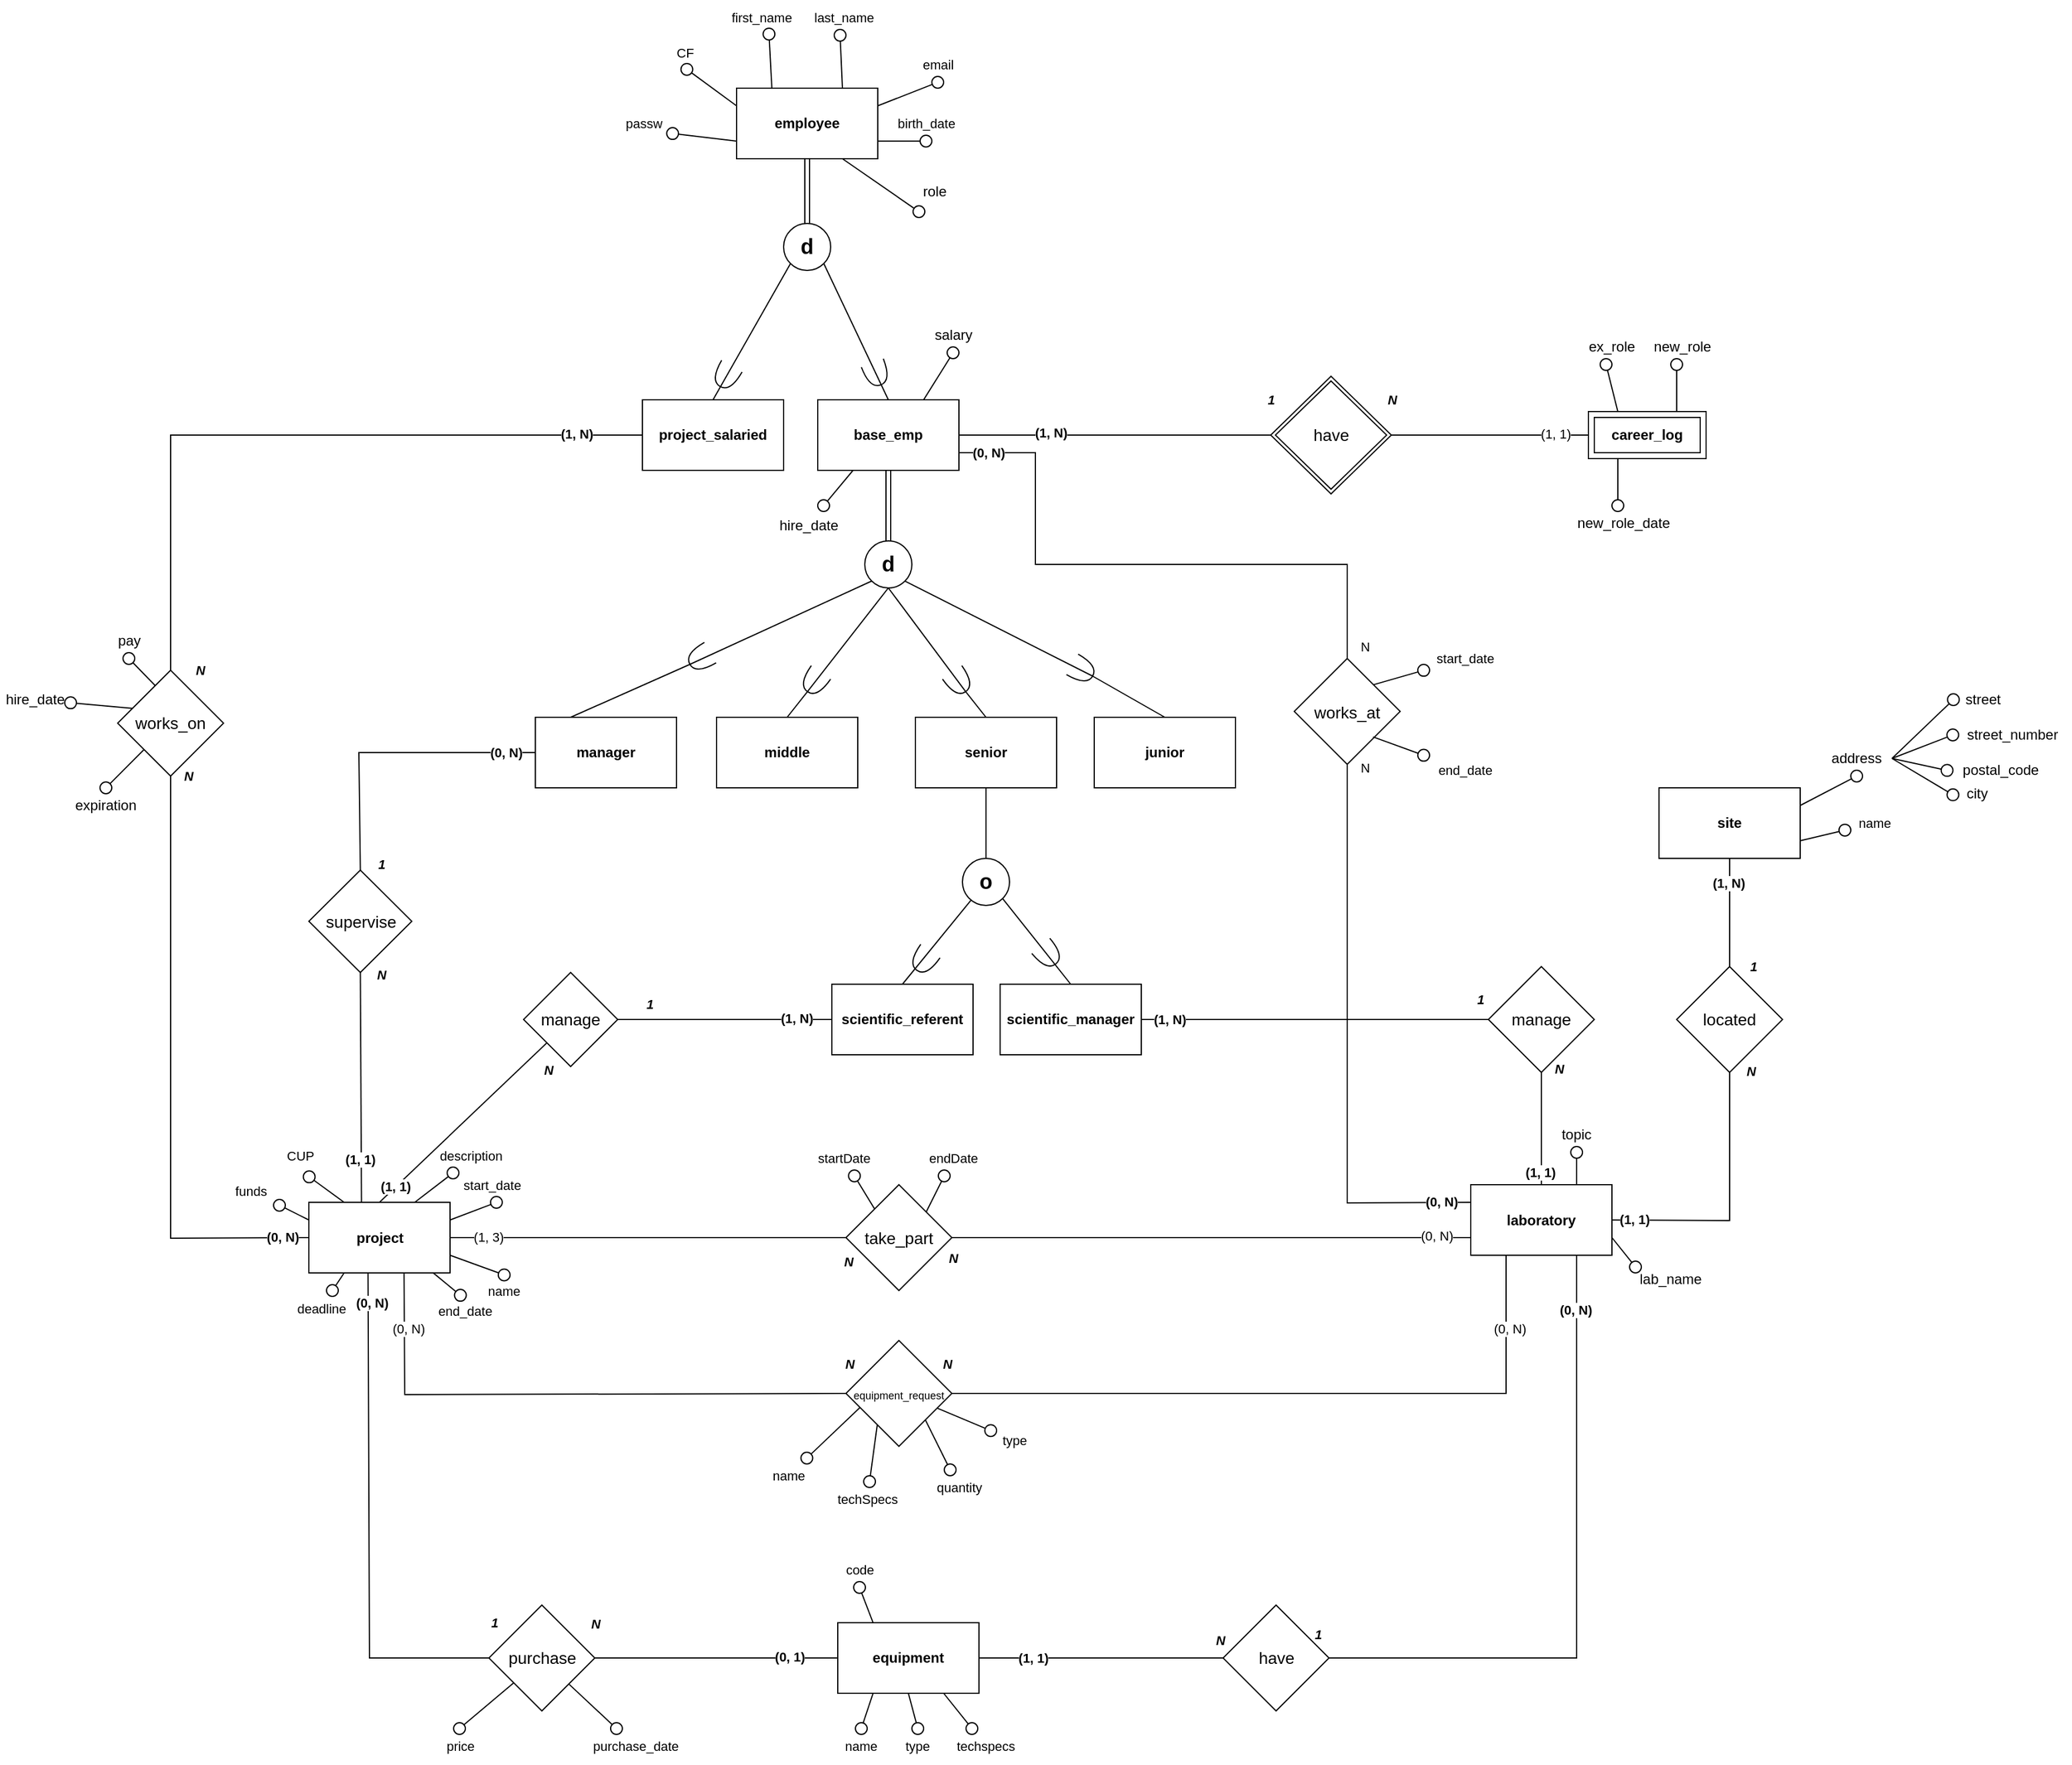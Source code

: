 <mxfile version="20.8.0" type="github">
  <diagram id="6cRJa92gJ5BhuDF2xHI4" name="Pagina-1">
    <mxGraphModel dx="1674" dy="776" grid="1" gridSize="10" guides="1" tooltips="1" connect="1" arrows="1" fold="1" page="1" pageScale="1" pageWidth="2336" pageHeight="1654" math="0" shadow="0">
      <root>
        <mxCell id="0" />
        <mxCell id="1" parent="0" />
        <mxCell id="z5Y98NB-X7RU8rsms6oq-115" value="&lt;p style=&quot;line-height: 100%;&quot;&gt;works_at&lt;/p&gt;" style="strokeWidth=1;html=1;shape=mxgraph.flowchart.decision;whiteSpace=wrap;fontSize=14;shadow=0;sketch=0;" parent="1" vertex="1">
          <mxGeometry x="1380" y="590" width="90" height="90" as="geometry" />
        </mxCell>
        <mxCell id="z5Y98NB-X7RU8rsms6oq-119" value="&lt;b&gt;manager&lt;/b&gt;" style="rounded=0;whiteSpace=wrap;html=1;shadow=0;" parent="1" vertex="1">
          <mxGeometry x="735" y="640" width="120" height="60" as="geometry" />
        </mxCell>
        <mxCell id="D7ioK7h0sEVVlJe2rtMZ-2" value="&lt;b&gt;project_salaried&lt;/b&gt;" style="rounded=0;whiteSpace=wrap;html=1;shadow=0;" parent="1" vertex="1">
          <mxGeometry x="826" y="370" width="120" height="60" as="geometry" />
        </mxCell>
        <mxCell id="D7ioK7h0sEVVlJe2rtMZ-3" style="edgeStyle=none;shape=connector;rounded=0;orthogonalLoop=1;jettySize=auto;html=1;entryX=0.25;entryY=0;entryDx=0;entryDy=0;labelBackgroundColor=default;strokeColor=default;fontFamily=Helvetica;fontSize=14;fontColor=default;endArrow=none;exitX=1;exitY=0.5;exitDx=0;exitDy=0;startArrow=none;exitPerimeter=0;shadow=0;" parent="1" source="D7ioK7h0sEVVlJe2rtMZ-28" edge="1">
          <mxGeometry relative="1" as="geometry">
            <mxPoint x="1195" y="560" as="sourcePoint" />
            <mxPoint x="765" y="640" as="targetPoint" />
          </mxGeometry>
        </mxCell>
        <mxCell id="D7ioK7h0sEVVlJe2rtMZ-5" value="&lt;b&gt;junior&lt;/b&gt;" style="rounded=0;whiteSpace=wrap;html=1;shadow=0;" parent="1" vertex="1">
          <mxGeometry x="1210" y="640" width="120" height="60" as="geometry" />
        </mxCell>
        <mxCell id="D7ioK7h0sEVVlJe2rtMZ-6" value="&lt;b&gt;middle&lt;/b&gt;" style="rounded=0;whiteSpace=wrap;html=1;shadow=0;" parent="1" vertex="1">
          <mxGeometry x="889" y="640" width="120" height="60" as="geometry" />
        </mxCell>
        <mxCell id="D7ioK7h0sEVVlJe2rtMZ-7" value="&lt;b&gt;senior&lt;/b&gt;" style="rounded=0;whiteSpace=wrap;html=1;shadow=0;" parent="1" vertex="1">
          <mxGeometry x="1058" y="640" width="120" height="60" as="geometry" />
        </mxCell>
        <mxCell id="D7ioK7h0sEVVlJe2rtMZ-8" value="" style="endArrow=none;html=1;rounded=0;fontSize=14;entryX=0;entryY=1;entryDx=0;entryDy=0;exitX=0.5;exitY=0;exitDx=0;exitDy=0;shadow=0;" parent="1" source="D7ioK7h0sEVVlJe2rtMZ-2" target="D7ioK7h0sEVVlJe2rtMZ-11" edge="1">
          <mxGeometry relative="1" as="geometry">
            <mxPoint x="762" y="216.86" as="sourcePoint" />
            <mxPoint x="827.858" y="130.002" as="targetPoint" />
          </mxGeometry>
        </mxCell>
        <mxCell id="D7ioK7h0sEVVlJe2rtMZ-9" value="" style="shape=requiredInterface;html=1;verticalLabelPosition=bottom;sketch=0;rotation=120;shadow=0;" parent="1" vertex="1">
          <mxGeometry x="887" y="340" width="20" height="20" as="geometry" />
        </mxCell>
        <mxCell id="D7ioK7h0sEVVlJe2rtMZ-10" value="" style="shape=link;html=1;rounded=0;fontSize=14;exitX=0.5;exitY=1;exitDx=0;exitDy=0;entryX=0.5;entryY=0;entryDx=0;entryDy=0;shadow=0;" parent="1" source="D7ioK7h0sEVVlJe2rtMZ-112" target="D7ioK7h0sEVVlJe2rtMZ-11" edge="1">
          <mxGeometry relative="1" as="geometry">
            <mxPoint x="964" y="135" as="sourcePoint" />
            <mxPoint x="964" y="205" as="targetPoint" />
          </mxGeometry>
        </mxCell>
        <mxCell id="IIcQBuRmxiHjHD5Immbp-1" style="edgeStyle=none;shape=connector;rounded=0;orthogonalLoop=1;jettySize=auto;html=1;exitX=1;exitY=1;exitDx=0;exitDy=0;entryX=0.5;entryY=0;entryDx=0;entryDy=0;shadow=0;labelBackgroundColor=default;strokeColor=default;fontFamily=Helvetica;fontSize=14;fontColor=default;endArrow=none;" parent="1" source="D7ioK7h0sEVVlJe2rtMZ-11" target="D7ioK7h0sEVVlJe2rtMZ-54" edge="1">
          <mxGeometry relative="1" as="geometry" />
        </mxCell>
        <mxCell id="D7ioK7h0sEVVlJe2rtMZ-11" value="&lt;b&gt;&lt;font style=&quot;font-size: 18px;&quot;&gt;d&lt;/font&gt;&lt;/b&gt;" style="ellipse;whiteSpace=wrap;html=1;aspect=fixed;shadow=0;" parent="1" vertex="1">
          <mxGeometry x="946" y="220" width="40" height="40" as="geometry" />
        </mxCell>
        <mxCell id="D7ioK7h0sEVVlJe2rtMZ-12" value="" style="endArrow=none;html=1;rounded=0;fontSize=14;entryX=1;entryY=1;entryDx=0;entryDy=0;exitX=1;exitY=0.5;exitDx=0;exitDy=0;startArrow=none;exitPerimeter=0;shadow=0;" parent="1" source="D7ioK7h0sEVVlJe2rtMZ-52" target="D7ioK7h0sEVVlJe2rtMZ-15" edge="1">
          <mxGeometry relative="1" as="geometry">
            <mxPoint x="887" y="626.86" as="sourcePoint" />
            <mxPoint x="952.858" y="540.002" as="targetPoint" />
          </mxGeometry>
        </mxCell>
        <mxCell id="D7ioK7h0sEVVlJe2rtMZ-15" value="&lt;b&gt;&lt;font style=&quot;font-size: 18px;&quot;&gt;d&lt;/font&gt;&lt;/b&gt;" style="ellipse;whiteSpace=wrap;html=1;aspect=fixed;shadow=0;" parent="1" vertex="1">
          <mxGeometry x="1015" y="490" width="40" height="40" as="geometry" />
        </mxCell>
        <mxCell id="D7ioK7h0sEVVlJe2rtMZ-16" value="" style="endArrow=none;html=1;rounded=0;entryX=0.5;entryY=1;entryDx=0;entryDy=0;exitX=1;exitY=0.5;exitDx=0;exitDy=0;startArrow=none;exitPerimeter=0;shadow=0;" parent="1" source="D7ioK7h0sEVVlJe2rtMZ-29" target="D7ioK7h0sEVVlJe2rtMZ-15" edge="1">
          <mxGeometry width="50" height="50" relative="1" as="geometry">
            <mxPoint x="1047" y="510" as="sourcePoint" />
            <mxPoint x="1097" y="460" as="targetPoint" />
          </mxGeometry>
        </mxCell>
        <mxCell id="D7ioK7h0sEVVlJe2rtMZ-17" value="" style="endArrow=none;html=1;rounded=0;exitX=1;exitY=0.5;exitDx=0;exitDy=0;entryX=0.5;entryY=0;entryDx=0;entryDy=0;startArrow=none;exitPerimeter=0;shadow=0;" parent="1" source="D7ioK7h0sEVVlJe2rtMZ-27" target="D7ioK7h0sEVVlJe2rtMZ-6" edge="1">
          <mxGeometry width="50" height="50" relative="1" as="geometry">
            <mxPoint x="1047" y="510" as="sourcePoint" />
            <mxPoint x="1097" y="460" as="targetPoint" />
          </mxGeometry>
        </mxCell>
        <mxCell id="D7ioK7h0sEVVlJe2rtMZ-18" value="&lt;b&gt;scientific_manager&lt;/b&gt;" style="rounded=0;whiteSpace=wrap;html=1;shadow=0;" parent="1" vertex="1">
          <mxGeometry x="1130" y="867" width="120" height="60" as="geometry" />
        </mxCell>
        <mxCell id="D7ioK7h0sEVVlJe2rtMZ-19" value="&lt;b&gt;scientific_referent&lt;/b&gt;" style="rounded=0;whiteSpace=wrap;html=1;shadow=0;" parent="1" vertex="1">
          <mxGeometry x="987" y="867" width="120" height="60" as="geometry" />
        </mxCell>
        <mxCell id="D7ioK7h0sEVVlJe2rtMZ-20" value="&lt;span style=&quot;font-size: 18px;&quot;&gt;&lt;b&gt;o&lt;/b&gt;&lt;/span&gt;" style="ellipse;whiteSpace=wrap;html=1;aspect=fixed;shadow=0;" parent="1" vertex="1">
          <mxGeometry x="1098" y="760" width="40" height="40" as="geometry" />
        </mxCell>
        <mxCell id="D7ioK7h0sEVVlJe2rtMZ-21" value="" style="endArrow=none;html=1;rounded=0;fontSize=14;entryX=1;entryY=1;entryDx=0;entryDy=0;exitX=0.5;exitY=0;exitDx=0;exitDy=0;shadow=0;" parent="1" source="D7ioK7h0sEVVlJe2rtMZ-18" target="D7ioK7h0sEVVlJe2rtMZ-20" edge="1">
          <mxGeometry relative="1" as="geometry">
            <mxPoint x="995" y="790" as="sourcePoint" />
            <mxPoint x="1155" y="790" as="targetPoint" />
          </mxGeometry>
        </mxCell>
        <mxCell id="D7ioK7h0sEVVlJe2rtMZ-22" value="" style="endArrow=none;html=1;rounded=0;fontSize=14;exitX=0.5;exitY=0;exitDx=0;exitDy=0;shadow=0;" parent="1" source="D7ioK7h0sEVVlJe2rtMZ-19" target="D7ioK7h0sEVVlJe2rtMZ-20" edge="1">
          <mxGeometry relative="1" as="geometry">
            <mxPoint x="995" y="790" as="sourcePoint" />
            <mxPoint x="1155" y="790" as="targetPoint" />
          </mxGeometry>
        </mxCell>
        <mxCell id="D7ioK7h0sEVVlJe2rtMZ-23" value="" style="shape=requiredInterface;html=1;verticalLabelPosition=bottom;sketch=0;rotation=125;shadow=0;" parent="1" vertex="1">
          <mxGeometry x="1055" y="837" width="20" height="20" as="geometry" />
        </mxCell>
        <mxCell id="D7ioK7h0sEVVlJe2rtMZ-24" value="" style="shape=requiredInterface;html=1;verticalLabelPosition=bottom;sketch=0;rotation=50;shadow=0;" parent="1" vertex="1">
          <mxGeometry x="1161" y="832" width="20" height="20" as="geometry" />
        </mxCell>
        <mxCell id="D7ioK7h0sEVVlJe2rtMZ-25" value="" style="endArrow=none;html=1;rounded=0;entryX=0.5;entryY=0;entryDx=0;entryDy=0;exitX=0.5;exitY=1;exitDx=0;exitDy=0;shadow=0;" parent="1" source="D7ioK7h0sEVVlJe2rtMZ-7" target="D7ioK7h0sEVVlJe2rtMZ-20" edge="1">
          <mxGeometry width="50" height="50" relative="1" as="geometry">
            <mxPoint x="1107" y="510" as="sourcePoint" />
            <mxPoint x="1157" y="460" as="targetPoint" />
          </mxGeometry>
        </mxCell>
        <mxCell id="D7ioK7h0sEVVlJe2rtMZ-26" value="" style="shape=link;html=1;rounded=0;fontSize=14;entryX=0.5;entryY=0;entryDx=0;entryDy=0;exitX=0.5;exitY=1;exitDx=0;exitDy=0;shadow=0;" parent="1" source="D7ioK7h0sEVVlJe2rtMZ-54" target="D7ioK7h0sEVVlJe2rtMZ-15" edge="1">
          <mxGeometry relative="1" as="geometry">
            <mxPoint x="915" y="480" as="sourcePoint" />
            <mxPoint x="835" y="370" as="targetPoint" />
          </mxGeometry>
        </mxCell>
        <mxCell id="CzRCD9ak3yk9oqYSCaNl-2" style="edgeStyle=none;shape=connector;rounded=0;orthogonalLoop=1;jettySize=auto;html=1;exitX=0.5;exitY=1;exitDx=0;exitDy=0;exitPerimeter=0;entryX=1;entryY=0.5;entryDx=0;entryDy=0;labelBackgroundColor=default;strokeColor=default;fontFamily=Helvetica;fontSize=11;fontColor=default;endArrow=none;shadow=0;" parent="1" source="D7ioK7h0sEVVlJe2rtMZ-35" target="D7ioK7h0sEVVlJe2rtMZ-30" edge="1">
          <mxGeometry relative="1" as="geometry">
            <Array as="points">
              <mxPoint x="1750" y="1068" />
            </Array>
            <mxPoint x="1750" y="760" as="sourcePoint" />
          </mxGeometry>
        </mxCell>
        <mxCell id="LuezVCtjhw-IHx6_yhkn-9" value="(1, 1)" style="edgeLabel;html=1;align=center;verticalAlign=middle;resizable=0;points=[];fontStyle=1;shadow=0;" parent="CzRCD9ak3yk9oqYSCaNl-2" connectable="0" vertex="1">
          <mxGeometry x="0.985" y="-1" relative="1" as="geometry">
            <mxPoint x="17" as="offset" />
          </mxGeometry>
        </mxCell>
        <mxCell id="LuezVCtjhw-IHx6_yhkn-12" value="N" style="edgeLabel;html=1;align=center;verticalAlign=middle;resizable=0;points=[];fontStyle=3;shadow=0;" parent="CzRCD9ak3yk9oqYSCaNl-2" connectable="0" vertex="1">
          <mxGeometry x="-0.987" y="-2" relative="1" as="geometry">
            <mxPoint x="20" y="-3" as="offset" />
          </mxGeometry>
        </mxCell>
        <mxCell id="D7ioK7h0sEVVlJe2rtMZ-35" value="located" style="strokeWidth=1;html=1;shape=mxgraph.flowchart.decision;whiteSpace=wrap;fontSize=14;shadow=0;" parent="1" vertex="1">
          <mxGeometry x="1705" y="852" width="90" height="90" as="geometry" />
        </mxCell>
        <mxCell id="D7ioK7h0sEVVlJe2rtMZ-36" value="" style="endArrow=none;html=1;rounded=0;fontSize=14;exitX=0.5;exitY=1;exitDx=0;exitDy=0;shadow=0;entryX=0.5;entryY=0;entryDx=0;entryDy=0;entryPerimeter=0;" parent="1" source="D7ioK7h0sEVVlJe2rtMZ-34" target="D7ioK7h0sEVVlJe2rtMZ-35" edge="1">
          <mxGeometry relative="1" as="geometry">
            <mxPoint x="1992" y="927" as="sourcePoint" />
            <mxPoint x="1750" y="660" as="targetPoint" />
          </mxGeometry>
        </mxCell>
        <mxCell id="LuezVCtjhw-IHx6_yhkn-10" value="(1, N)" style="edgeLabel;html=1;align=center;verticalAlign=middle;resizable=0;points=[];fontStyle=1;shadow=0;" parent="D7ioK7h0sEVVlJe2rtMZ-36" connectable="0" vertex="1">
          <mxGeometry x="-0.864" y="-1" relative="1" as="geometry">
            <mxPoint y="14" as="offset" />
          </mxGeometry>
        </mxCell>
        <mxCell id="LuezVCtjhw-IHx6_yhkn-11" value="1" style="edgeLabel;html=1;align=center;verticalAlign=middle;resizable=0;points=[];fontStyle=3;shadow=0;" parent="D7ioK7h0sEVVlJe2rtMZ-36" connectable="0" vertex="1">
          <mxGeometry x="0.873" y="-1" relative="1" as="geometry">
            <mxPoint x="21" y="6" as="offset" />
          </mxGeometry>
        </mxCell>
        <mxCell id="D7ioK7h0sEVVlJe2rtMZ-43" value="have" style="strokeWidth=1;html=1;shape=mxgraph.flowchart.decision;whiteSpace=wrap;fontSize=14;shadow=0;" parent="1" vertex="1">
          <mxGeometry x="1319.53" y="1395" width="90" height="90" as="geometry" />
        </mxCell>
        <mxCell id="D7ioK7h0sEVVlJe2rtMZ-44" value="" style="endArrow=none;html=1;rounded=0;exitX=0;exitY=0.5;exitDx=0;exitDy=0;exitPerimeter=0;entryX=1;entryY=0.5;entryDx=0;entryDy=0;shadow=0;" parent="1" source="D7ioK7h0sEVVlJe2rtMZ-43" target="D7ioK7h0sEVVlJe2rtMZ-172" edge="1">
          <mxGeometry width="50" height="50" relative="1" as="geometry">
            <mxPoint x="1124.53" y="950" as="sourcePoint" />
            <mxPoint x="1004.53" y="1215" as="targetPoint" />
          </mxGeometry>
        </mxCell>
        <mxCell id="Er4nDUkJ65wStGIsIG78-10" value="(1, 1)" style="edgeLabel;html=1;align=center;verticalAlign=middle;resizable=0;points=[];fontStyle=1;shadow=0;" parent="D7ioK7h0sEVVlJe2rtMZ-44" connectable="0" vertex="1">
          <mxGeometry x="0.558" y="1" relative="1" as="geometry">
            <mxPoint y="-1" as="offset" />
          </mxGeometry>
        </mxCell>
        <mxCell id="Er4nDUkJ65wStGIsIG78-12" value="N" style="edgeLabel;html=1;align=center;verticalAlign=middle;resizable=0;points=[];fontStyle=3;shadow=0;" parent="D7ioK7h0sEVVlJe2rtMZ-44" connectable="0" vertex="1">
          <mxGeometry x="-0.748" relative="1" as="geometry">
            <mxPoint x="23" y="-15" as="offset" />
          </mxGeometry>
        </mxCell>
        <mxCell id="D7ioK7h0sEVVlJe2rtMZ-45" value="" style="endArrow=none;html=1;rounded=0;exitX=0.75;exitY=1;exitDx=0;exitDy=0;entryX=1;entryY=0.5;entryDx=0;entryDy=0;entryPerimeter=0;shadow=0;" parent="1" source="D7ioK7h0sEVVlJe2rtMZ-30" target="D7ioK7h0sEVVlJe2rtMZ-43" edge="1">
          <mxGeometry width="50" height="50" relative="1" as="geometry">
            <mxPoint x="1105" y="950" as="sourcePoint" />
            <mxPoint x="1155" y="900" as="targetPoint" />
            <Array as="points">
              <mxPoint x="1620" y="1440" />
            </Array>
          </mxGeometry>
        </mxCell>
        <mxCell id="Er4nDUkJ65wStGIsIG78-9" value="(0, N)" style="edgeLabel;html=1;align=center;verticalAlign=middle;resizable=0;points=[];fontStyle=1;shadow=0;" parent="D7ioK7h0sEVVlJe2rtMZ-45" connectable="0" vertex="1">
          <mxGeometry x="-0.826" y="1" relative="1" as="geometry">
            <mxPoint x="-2" y="-2" as="offset" />
          </mxGeometry>
        </mxCell>
        <mxCell id="Er4nDUkJ65wStGIsIG78-11" value="1" style="edgeLabel;html=1;align=center;verticalAlign=middle;resizable=0;points=[];fontStyle=3;shadow=0;" parent="D7ioK7h0sEVVlJe2rtMZ-45" connectable="0" vertex="1">
          <mxGeometry x="0.814" y="-2" relative="1" as="geometry">
            <mxPoint x="-61" y="-18" as="offset" />
          </mxGeometry>
        </mxCell>
        <mxCell id="D7ioK7h0sEVVlJe2rtMZ-46" value="" style="endArrow=none;html=1;rounded=0;exitX=0;exitY=0.5;exitDx=0;exitDy=0;entryX=0;entryY=0.5;entryDx=0;entryDy=0;entryPerimeter=0;shadow=0;" parent="1" source="D7ioK7h0sEVVlJe2rtMZ-172" target="D7ioK7h0sEVVlJe2rtMZ-41" edge="1">
          <mxGeometry width="50" height="50" relative="1" as="geometry">
            <mxPoint x="1124.53" y="1215" as="sourcePoint" />
            <mxPoint x="1174.53" y="900" as="targetPoint" />
          </mxGeometry>
        </mxCell>
        <mxCell id="Er4nDUkJ65wStGIsIG78-14" value="(0, 1)" style="edgeLabel;html=1;align=center;verticalAlign=middle;resizable=0;points=[];fontStyle=1;shadow=0;" parent="D7ioK7h0sEVVlJe2rtMZ-46" connectable="0" vertex="1">
          <mxGeometry x="-0.723" relative="1" as="geometry">
            <mxPoint y="-1" as="offset" />
          </mxGeometry>
        </mxCell>
        <mxCell id="D7ioK7h0sEVVlJe2rtMZ-54" value="&lt;b&gt;base_emp&lt;/b&gt;" style="rounded=0;whiteSpace=wrap;html=1;shadow=0;" parent="1" vertex="1">
          <mxGeometry x="975" y="370" width="120" height="60" as="geometry" />
        </mxCell>
        <mxCell id="D7ioK7h0sEVVlJe2rtMZ-62" value="" style="endArrow=none;html=1;rounded=0;exitX=0;exitY=0.5;exitDx=0;exitDy=0;exitPerimeter=0;entryX=0.419;entryY=1.009;entryDx=0;entryDy=0;shadow=0;entryPerimeter=0;" parent="1" source="D7ioK7h0sEVVlJe2rtMZ-41" target="D7ioK7h0sEVVlJe2rtMZ-212" edge="1">
          <mxGeometry width="50" height="50" relative="1" as="geometry">
            <mxPoint x="1515" y="905" as="sourcePoint" />
            <mxPoint x="1540" y="1170" as="targetPoint" />
            <Array as="points">
              <mxPoint x="594" y="1440" />
            </Array>
          </mxGeometry>
        </mxCell>
        <mxCell id="Er4nDUkJ65wStGIsIG78-13" value="(0, N)" style="edgeLabel;html=1;align=center;verticalAlign=middle;resizable=0;points=[];fontStyle=1;shadow=0;" parent="D7ioK7h0sEVVlJe2rtMZ-62" connectable="0" vertex="1">
          <mxGeometry x="0.921" y="1" relative="1" as="geometry">
            <mxPoint x="4" y="8" as="offset" />
          </mxGeometry>
        </mxCell>
        <mxCell id="Er4nDUkJ65wStGIsIG78-15" value="1" style="edgeLabel;html=1;align=center;verticalAlign=middle;resizable=0;points=[];fontStyle=3;shadow=0;" parent="D7ioK7h0sEVVlJe2rtMZ-62" connectable="0" vertex="1">
          <mxGeometry x="-0.884" relative="1" as="geometry">
            <mxPoint x="29" y="-30" as="offset" />
          </mxGeometry>
        </mxCell>
        <mxCell id="D7ioK7h0sEVVlJe2rtMZ-86" value="take_part" style="strokeWidth=1;html=1;shape=mxgraph.flowchart.decision;whiteSpace=wrap;fontSize=14;shadow=0;" parent="1" vertex="1">
          <mxGeometry x="999" y="1037.5" width="90" height="90" as="geometry" />
        </mxCell>
        <mxCell id="D7ioK7h0sEVVlJe2rtMZ-87" value="" style="endArrow=none;html=1;rounded=0;exitX=0;exitY=0.75;exitDx=0;exitDy=0;entryX=1;entryY=0.5;entryDx=0;entryDy=0;entryPerimeter=0;shadow=0;" parent="1" source="D7ioK7h0sEVVlJe2rtMZ-30" target="D7ioK7h0sEVVlJe2rtMZ-86" edge="1">
          <mxGeometry width="50" height="50" relative="1" as="geometry">
            <mxPoint x="765" y="1090" as="sourcePoint" />
            <mxPoint x="1340" y="1030" as="targetPoint" />
          </mxGeometry>
        </mxCell>
        <mxCell id="Er4nDUkJ65wStGIsIG78-27" value="(0, N)" style="edgeLabel;html=1;align=center;verticalAlign=middle;resizable=0;points=[];shadow=0;" parent="D7ioK7h0sEVVlJe2rtMZ-87" connectable="0" vertex="1">
          <mxGeometry x="-0.857" y="2" relative="1" as="geometry">
            <mxPoint x="2" y="-4" as="offset" />
          </mxGeometry>
        </mxCell>
        <mxCell id="Er4nDUkJ65wStGIsIG78-29" value="N" style="edgeLabel;html=1;align=center;verticalAlign=middle;resizable=0;points=[];fontStyle=3;shadow=0;" parent="D7ioK7h0sEVVlJe2rtMZ-87" connectable="0" vertex="1">
          <mxGeometry x="0.834" relative="1" as="geometry">
            <mxPoint x="-36" y="17" as="offset" />
          </mxGeometry>
        </mxCell>
        <mxCell id="D7ioK7h0sEVVlJe2rtMZ-88" value="" style="endArrow=none;html=1;rounded=0;exitX=0;exitY=0.5;exitDx=0;exitDy=0;exitPerimeter=0;entryX=1;entryY=0.5;entryDx=0;entryDy=0;shadow=0;" parent="1" source="D7ioK7h0sEVVlJe2rtMZ-86" target="D7ioK7h0sEVVlJe2rtMZ-212" edge="1">
          <mxGeometry width="50" height="50" relative="1" as="geometry">
            <mxPoint x="1310" y="1225" as="sourcePoint" />
            <mxPoint x="1430" y="1110" as="targetPoint" />
          </mxGeometry>
        </mxCell>
        <mxCell id="Er4nDUkJ65wStGIsIG78-26" value="(1, 3)" style="edgeLabel;html=1;align=center;verticalAlign=middle;resizable=0;points=[];shadow=0;" parent="D7ioK7h0sEVVlJe2rtMZ-88" connectable="0" vertex="1">
          <mxGeometry x="0.807" y="2" relative="1" as="geometry">
            <mxPoint y="-3" as="offset" />
          </mxGeometry>
        </mxCell>
        <mxCell id="Er4nDUkJ65wStGIsIG78-28" value="N" style="edgeLabel;html=1;align=center;verticalAlign=middle;resizable=0;points=[];fontStyle=3;shadow=0;" parent="D7ioK7h0sEVVlJe2rtMZ-88" connectable="0" vertex="1">
          <mxGeometry x="-0.859" relative="1" as="geometry">
            <mxPoint x="25" y="20" as="offset" />
          </mxGeometry>
        </mxCell>
        <mxCell id="D7ioK7h0sEVVlJe2rtMZ-89" value="manage" style="strokeWidth=1;html=1;shape=mxgraph.flowchart.decision;whiteSpace=wrap;fontSize=14;shadow=0;" parent="1" vertex="1">
          <mxGeometry x="1545" y="852" width="90" height="90" as="geometry" />
        </mxCell>
        <mxCell id="D7ioK7h0sEVVlJe2rtMZ-90" value="" style="endArrow=none;html=1;rounded=0;exitX=0.5;exitY=0;exitDx=0;exitDy=0;entryX=0.5;entryY=1;entryDx=0;entryDy=0;entryPerimeter=0;shadow=0;" parent="1" source="D7ioK7h0sEVVlJe2rtMZ-30" target="D7ioK7h0sEVVlJe2rtMZ-89" edge="1">
          <mxGeometry width="50" height="50" relative="1" as="geometry">
            <mxPoint x="660" y="1030" as="sourcePoint" />
            <mxPoint x="735" y="900" as="targetPoint" />
          </mxGeometry>
        </mxCell>
        <mxCell id="Er4nDUkJ65wStGIsIG78-6" value="(1, 1)" style="edgeLabel;html=1;align=center;verticalAlign=middle;resizable=0;points=[];fontStyle=1;shadow=0;" parent="D7ioK7h0sEVVlJe2rtMZ-90" connectable="0" vertex="1">
          <mxGeometry x="-0.771" y="-1" relative="1" as="geometry">
            <mxPoint x="-2" as="offset" />
          </mxGeometry>
        </mxCell>
        <mxCell id="Er4nDUkJ65wStGIsIG78-8" value="N" style="edgeLabel;html=1;align=center;verticalAlign=middle;resizable=0;points=[];fontStyle=3;shadow=0;" parent="D7ioK7h0sEVVlJe2rtMZ-90" connectable="0" vertex="1">
          <mxGeometry x="0.793" y="1" relative="1" as="geometry">
            <mxPoint x="16" y="-13" as="offset" />
          </mxGeometry>
        </mxCell>
        <mxCell id="D7ioK7h0sEVVlJe2rtMZ-91" value="" style="endArrow=none;html=1;rounded=0;exitX=0;exitY=0.5;exitDx=0;exitDy=0;exitPerimeter=0;entryX=1;entryY=0.5;entryDx=0;entryDy=0;shadow=0;" parent="1" source="D7ioK7h0sEVVlJe2rtMZ-89" target="D7ioK7h0sEVVlJe2rtMZ-18" edge="1">
          <mxGeometry width="50" height="50" relative="1" as="geometry">
            <mxPoint x="845" y="960" as="sourcePoint" />
            <mxPoint x="975" y="845" as="targetPoint" />
          </mxGeometry>
        </mxCell>
        <mxCell id="Er4nDUkJ65wStGIsIG78-7" value="1" style="edgeLabel;html=1;align=center;verticalAlign=middle;resizable=0;points=[];fontStyle=3;shadow=0;" parent="D7ioK7h0sEVVlJe2rtMZ-91" connectable="0" vertex="1">
          <mxGeometry x="-0.864" relative="1" as="geometry">
            <mxPoint x="13" y="-17" as="offset" />
          </mxGeometry>
        </mxCell>
        <mxCell id="yX_2Eo4nJ1iS-HtvHghs-4" value="(1, N)" style="edgeLabel;html=1;align=center;verticalAlign=middle;resizable=0;points=[];fontStyle=1;shadow=0;" parent="D7ioK7h0sEVVlJe2rtMZ-91" connectable="0" vertex="1">
          <mxGeometry x="0.736" y="2" relative="1" as="geometry">
            <mxPoint x="-15" y="-2" as="offset" />
          </mxGeometry>
        </mxCell>
        <mxCell id="D7ioK7h0sEVVlJe2rtMZ-92" value="supervise" style="strokeWidth=1;html=1;shape=mxgraph.flowchart.decision;whiteSpace=wrap;fontSize=14;shadow=0;" parent="1" vertex="1">
          <mxGeometry x="542.5" y="770" width="87.5" height="87" as="geometry" />
        </mxCell>
        <mxCell id="D7ioK7h0sEVVlJe2rtMZ-93" value="" style="endArrow=none;html=1;rounded=0;exitX=0.5;exitY=0;exitDx=0;exitDy=0;exitPerimeter=0;entryX=0;entryY=0.5;entryDx=0;entryDy=0;shadow=0;" parent="1" source="D7ioK7h0sEVVlJe2rtMZ-92" edge="1">
          <mxGeometry width="50" height="50" relative="1" as="geometry">
            <mxPoint x="1210" y="930" as="sourcePoint" />
            <mxPoint x="735" y="670" as="targetPoint" />
            <Array as="points">
              <mxPoint x="585" y="670" />
            </Array>
          </mxGeometry>
        </mxCell>
        <mxCell id="Er4nDUkJ65wStGIsIG78-3" value="1" style="edgeLabel;html=1;align=center;verticalAlign=middle;resizable=0;points=[];container=1;fontStyle=3;shadow=0;" parent="D7ioK7h0sEVVlJe2rtMZ-93" connectable="0" vertex="1">
          <mxGeometry x="-0.667" y="-1" relative="1" as="geometry">
            <mxPoint x="17" y="36" as="offset" />
          </mxGeometry>
        </mxCell>
        <mxCell id="yX_2Eo4nJ1iS-HtvHghs-3" value="(0, N)" style="edgeLabel;html=1;align=center;verticalAlign=middle;resizable=0;points=[];fontStyle=1;shadow=0;" parent="D7ioK7h0sEVVlJe2rtMZ-93" connectable="0" vertex="1">
          <mxGeometry x="0.798" y="-3" relative="1" as="geometry">
            <mxPoint y="-3" as="offset" />
          </mxGeometry>
        </mxCell>
        <mxCell id="D7ioK7h0sEVVlJe2rtMZ-94" value="" style="endArrow=none;html=1;rounded=0;entryX=0.5;entryY=1;entryDx=0;entryDy=0;entryPerimeter=0;exitX=0.373;exitY=0.004;exitDx=0;exitDy=0;exitPerimeter=0;shadow=0;" parent="1" source="D7ioK7h0sEVVlJe2rtMZ-212" target="D7ioK7h0sEVVlJe2rtMZ-92" edge="1">
          <mxGeometry width="50" height="50" relative="1" as="geometry">
            <mxPoint x="1710" y="1110" as="sourcePoint" />
            <mxPoint x="1260" y="880" as="targetPoint" />
            <Array as="points" />
          </mxGeometry>
        </mxCell>
        <mxCell id="Er4nDUkJ65wStGIsIG78-2" value="(1, 1)" style="edgeLabel;html=1;align=center;verticalAlign=middle;resizable=0;points=[];fontStyle=1;shadow=0;" parent="D7ioK7h0sEVVlJe2rtMZ-94" connectable="0" vertex="1">
          <mxGeometry x="-0.775" y="-2" relative="1" as="geometry">
            <mxPoint x="-3" y="-15" as="offset" />
          </mxGeometry>
        </mxCell>
        <mxCell id="Er4nDUkJ65wStGIsIG78-4" value="N" style="edgeLabel;html=1;align=center;verticalAlign=middle;resizable=0;points=[];fontStyle=3;shadow=0;" parent="D7ioK7h0sEVVlJe2rtMZ-94" connectable="0" vertex="1">
          <mxGeometry x="0.885" y="2" relative="1" as="geometry">
            <mxPoint x="19" y="-10" as="offset" />
          </mxGeometry>
        </mxCell>
        <mxCell id="D7ioK7h0sEVVlJe2rtMZ-97" value="" style="endArrow=none;html=1;rounded=0;exitX=0.249;exitY=0.747;exitDx=0;exitDy=0;exitPerimeter=0;entryX=0.5;entryY=0;entryDx=0;entryDy=0;shadow=0;" parent="1" source="D7ioK7h0sEVVlJe2rtMZ-96" target="D7ioK7h0sEVVlJe2rtMZ-212" edge="1">
          <mxGeometry width="50" height="50" relative="1" as="geometry">
            <mxPoint x="1430" y="780" as="sourcePoint" />
            <mxPoint x="1580" y="960" as="targetPoint" />
          </mxGeometry>
        </mxCell>
        <mxCell id="Er4nDUkJ65wStGIsIG78-23" value="(1, 1)" style="edgeLabel;html=1;align=center;verticalAlign=middle;resizable=0;points=[];fontStyle=1;shadow=0;" parent="D7ioK7h0sEVVlJe2rtMZ-97" connectable="0" vertex="1">
          <mxGeometry x="0.615" relative="1" as="geometry">
            <mxPoint x="-14" y="12" as="offset" />
          </mxGeometry>
        </mxCell>
        <mxCell id="Er4nDUkJ65wStGIsIG78-25" value="N" style="edgeLabel;html=1;align=center;verticalAlign=middle;resizable=0;points=[];fontStyle=3;shadow=0;" parent="D7ioK7h0sEVVlJe2rtMZ-97" connectable="0" vertex="1">
          <mxGeometry x="-0.816" y="-1" relative="1" as="geometry">
            <mxPoint x="15" y="11" as="offset" />
          </mxGeometry>
        </mxCell>
        <mxCell id="D7ioK7h0sEVVlJe2rtMZ-96" value="manage" style="strokeWidth=1;html=1;shape=mxgraph.flowchart.decision;whiteSpace=wrap;fontSize=14;shadow=0;" parent="1" vertex="1">
          <mxGeometry x="725" y="857" width="80" height="80" as="geometry" />
        </mxCell>
        <mxCell id="D7ioK7h0sEVVlJe2rtMZ-99" value="" style="endArrow=none;html=1;rounded=0;entryX=0;entryY=0.5;entryDx=0;entryDy=0;exitX=1;exitY=0.5;exitDx=0;exitDy=0;exitPerimeter=0;shadow=0;" parent="1" source="D7ioK7h0sEVVlJe2rtMZ-96" target="D7ioK7h0sEVVlJe2rtMZ-19" edge="1">
          <mxGeometry width="50" height="50" relative="1" as="geometry">
            <mxPoint x="1370" y="730" as="sourcePoint" />
            <mxPoint x="1420" y="680" as="targetPoint" />
          </mxGeometry>
        </mxCell>
        <mxCell id="Er4nDUkJ65wStGIsIG78-22" value="(1, N)" style="edgeLabel;html=1;align=center;verticalAlign=middle;resizable=0;points=[];fontStyle=1;shadow=0;" parent="D7ioK7h0sEVVlJe2rtMZ-99" connectable="0" vertex="1">
          <mxGeometry x="0.808" y="-1" relative="1" as="geometry">
            <mxPoint x="-13" y="-2" as="offset" />
          </mxGeometry>
        </mxCell>
        <mxCell id="Er4nDUkJ65wStGIsIG78-24" value="1" style="edgeLabel;html=1;align=center;verticalAlign=middle;resizable=0;points=[];fontStyle=3;shadow=0;" parent="D7ioK7h0sEVVlJe2rtMZ-99" connectable="0" vertex="1">
          <mxGeometry x="-0.792" y="-1" relative="1" as="geometry">
            <mxPoint x="8" y="-14" as="offset" />
          </mxGeometry>
        </mxCell>
        <mxCell id="D7ioK7h0sEVVlJe2rtMZ-102" value="" style="endArrow=none;html=1;rounded=0;entryX=0;entryY=0.5;entryDx=0;entryDy=0;exitX=0.5;exitY=0;exitDx=0;exitDy=0;exitPerimeter=0;shadow=0;" parent="1" source="D7ioK7h0sEVVlJe2rtMZ-159" target="D7ioK7h0sEVVlJe2rtMZ-2" edge="1">
          <mxGeometry width="50" height="50" relative="1" as="geometry">
            <mxPoint x="425" y="590" as="sourcePoint" />
            <mxPoint x="1000" y="780" as="targetPoint" />
            <Array as="points">
              <mxPoint x="425" y="400" />
            </Array>
          </mxGeometry>
        </mxCell>
        <mxCell id="BbfmhJNj7TVekU5dso0v-3" value="N" style="edgeLabel;html=1;align=center;verticalAlign=middle;resizable=0;points=[];fontStyle=3;shadow=0;" parent="D7ioK7h0sEVVlJe2rtMZ-102" connectable="0" vertex="1">
          <mxGeometry x="-0.967" y="-1" relative="1" as="geometry">
            <mxPoint x="24" y="10" as="offset" />
          </mxGeometry>
        </mxCell>
        <mxCell id="qGWu93D-Jkog01gnPVOI-1" value="(1, N)" style="edgeLabel;html=1;align=center;verticalAlign=middle;resizable=0;points=[];fontStyle=1;shadow=0;" parent="D7ioK7h0sEVVlJe2rtMZ-102" connectable="0" vertex="1">
          <mxGeometry x="0.936" y="1" relative="1" as="geometry">
            <mxPoint x="-37" as="offset" />
          </mxGeometry>
        </mxCell>
        <mxCell id="D7ioK7h0sEVVlJe2rtMZ-103" value="" style="endArrow=none;html=1;rounded=0;exitX=0;exitY=0.5;exitDx=0;exitDy=0;entryX=0.5;entryY=1;entryDx=0;entryDy=0;entryPerimeter=0;shadow=0;" parent="1" source="D7ioK7h0sEVVlJe2rtMZ-212" target="D7ioK7h0sEVVlJe2rtMZ-159" edge="1">
          <mxGeometry width="50" height="50" relative="1" as="geometry">
            <mxPoint x="1550" y="1110" as="sourcePoint" />
            <mxPoint x="420" y="690" as="targetPoint" />
            <Array as="points">
              <mxPoint x="425" y="1083" />
            </Array>
          </mxGeometry>
        </mxCell>
        <mxCell id="BbfmhJNj7TVekU5dso0v-1" value="(0, N)" style="edgeLabel;html=1;align=center;verticalAlign=middle;resizable=0;points=[];fontStyle=1;shadow=0;" parent="D7ioK7h0sEVVlJe2rtMZ-103" connectable="0" vertex="1">
          <mxGeometry x="-0.987" y="-1" relative="1" as="geometry">
            <mxPoint x="-19" as="offset" />
          </mxGeometry>
        </mxCell>
        <mxCell id="BbfmhJNj7TVekU5dso0v-4" value="N" style="edgeLabel;html=1;align=center;verticalAlign=middle;resizable=0;points=[];fontStyle=3;shadow=0;" parent="D7ioK7h0sEVVlJe2rtMZ-103" connectable="0" vertex="1">
          <mxGeometry x="0.986" y="-1" relative="1" as="geometry">
            <mxPoint x="14" y="-4" as="offset" />
          </mxGeometry>
        </mxCell>
        <mxCell id="D7ioK7h0sEVVlJe2rtMZ-105" style="edgeStyle=none;shape=connector;rounded=0;orthogonalLoop=1;jettySize=auto;html=1;exitX=0.25;exitY=1;exitDx=0;exitDy=0;labelBackgroundColor=default;strokeColor=default;fontFamily=Helvetica;fontSize=11;fontColor=default;startArrow=none;startFill=0;endArrow=oval;endFill=0;startSize=10;endSize=10;shadow=0;" parent="1" source="D7ioK7h0sEVVlJe2rtMZ-54" edge="1">
          <mxGeometry relative="1" as="geometry">
            <mxPoint x="980" y="460" as="targetPoint" />
            <mxPoint x="1170" y="280" as="sourcePoint" />
          </mxGeometry>
        </mxCell>
        <mxCell id="D7ioK7h0sEVVlJe2rtMZ-106" style="edgeStyle=none;shape=connector;rounded=0;orthogonalLoop=1;jettySize=auto;html=1;exitX=0;exitY=0.25;exitDx=0;exitDy=0;entryX=0.544;entryY=0.966;entryDx=0;entryDy=0;entryPerimeter=0;labelBackgroundColor=default;strokeColor=default;fontFamily=Helvetica;fontSize=11;fontColor=default;startArrow=none;startFill=0;endArrow=oval;endFill=0;startSize=10;endSize=10;shadow=0;" parent="1" source="D7ioK7h0sEVVlJe2rtMZ-112" target="D7ioK7h0sEVVlJe2rtMZ-117" edge="1">
          <mxGeometry relative="1" as="geometry" />
        </mxCell>
        <mxCell id="D7ioK7h0sEVVlJe2rtMZ-107" style="edgeStyle=none;shape=connector;rounded=0;orthogonalLoop=1;jettySize=auto;html=1;exitX=0.25;exitY=0;exitDx=0;exitDy=0;entryX=0.594;entryY=0.966;entryDx=0;entryDy=0;entryPerimeter=0;labelBackgroundColor=default;strokeColor=default;fontFamily=Helvetica;fontSize=11;fontColor=default;startArrow=none;startFill=0;endArrow=oval;endFill=0;startSize=10;endSize=10;shadow=0;" parent="1" source="D7ioK7h0sEVVlJe2rtMZ-112" target="D7ioK7h0sEVVlJe2rtMZ-118" edge="1">
          <mxGeometry relative="1" as="geometry" />
        </mxCell>
        <mxCell id="D7ioK7h0sEVVlJe2rtMZ-108" style="edgeStyle=none;shape=connector;rounded=0;orthogonalLoop=1;jettySize=auto;html=1;exitX=1;exitY=0.75;exitDx=0;exitDy=0;labelBackgroundColor=default;strokeColor=default;fontFamily=Helvetica;fontSize=11;fontColor=default;startArrow=none;startFill=0;endArrow=oval;endFill=0;startSize=10;endSize=10;shadow=0;" parent="1" source="D7ioK7h0sEVVlJe2rtMZ-112" edge="1">
          <mxGeometry relative="1" as="geometry">
            <mxPoint x="1067" y="150" as="targetPoint" />
          </mxGeometry>
        </mxCell>
        <mxCell id="D7ioK7h0sEVVlJe2rtMZ-109" style="edgeStyle=none;shape=connector;rounded=0;orthogonalLoop=1;jettySize=auto;html=1;exitX=1;exitY=0.25;exitDx=0;exitDy=0;labelBackgroundColor=default;strokeColor=default;fontFamily=Helvetica;fontSize=11;fontColor=default;startArrow=none;startFill=0;endArrow=oval;endFill=0;startSize=10;endSize=10;shadow=0;" parent="1" source="D7ioK7h0sEVVlJe2rtMZ-112" edge="1">
          <mxGeometry relative="1" as="geometry">
            <mxPoint x="1077" y="100" as="targetPoint" />
          </mxGeometry>
        </mxCell>
        <mxCell id="D7ioK7h0sEVVlJe2rtMZ-110" style="edgeStyle=none;shape=connector;rounded=0;orthogonalLoop=1;jettySize=auto;html=1;exitX=0;exitY=0.75;exitDx=0;exitDy=0;entryX=0.993;entryY=0.785;entryDx=0;entryDy=0;entryPerimeter=0;labelBackgroundColor=default;strokeColor=default;fontFamily=Helvetica;fontSize=11;fontColor=default;startArrow=none;startFill=0;endArrow=oval;endFill=0;startSize=10;endSize=10;shadow=0;" parent="1" source="D7ioK7h0sEVVlJe2rtMZ-112" target="D7ioK7h0sEVVlJe2rtMZ-122" edge="1">
          <mxGeometry relative="1" as="geometry" />
        </mxCell>
        <mxCell id="D7ioK7h0sEVVlJe2rtMZ-112" value="&lt;b&gt;employee&lt;/b&gt;" style="rounded=0;whiteSpace=wrap;html=1;shadow=0;" parent="1" vertex="1">
          <mxGeometry x="906" y="105" width="120" height="60" as="geometry" />
        </mxCell>
        <mxCell id="D7ioK7h0sEVVlJe2rtMZ-117" value="CF" style="text;html=1;align=center;verticalAlign=middle;resizable=0;points=[];autosize=1;strokeColor=none;fillColor=none;fontSize=11;fontFamily=Helvetica;fontColor=default;shadow=0;" parent="1" vertex="1">
          <mxGeometry x="842" y="60" width="40" height="30" as="geometry" />
        </mxCell>
        <mxCell id="D7ioK7h0sEVVlJe2rtMZ-118" value="first_name" style="text;html=1;align=center;verticalAlign=middle;resizable=0;points=[];autosize=1;strokeColor=none;fillColor=none;fontSize=11;fontFamily=Helvetica;fontColor=default;shadow=0;" parent="1" vertex="1">
          <mxGeometry x="892" y="30" width="70" height="30" as="geometry" />
        </mxCell>
        <mxCell id="D7ioK7h0sEVVlJe2rtMZ-119" value="last_name" style="text;html=1;align=center;verticalAlign=middle;resizable=0;points=[];autosize=1;strokeColor=none;fillColor=none;fontSize=11;fontFamily=Helvetica;fontColor=default;shadow=0;" parent="1" vertex="1">
          <mxGeometry x="962" y="30" width="70" height="30" as="geometry" />
        </mxCell>
        <mxCell id="D7ioK7h0sEVVlJe2rtMZ-120" value="birth_date" style="text;html=1;align=center;verticalAlign=middle;resizable=0;points=[];autosize=1;strokeColor=none;fillColor=none;fontSize=11;fontFamily=Helvetica;fontColor=default;shadow=0;" parent="1" vertex="1">
          <mxGeometry x="1032" y="120" width="70" height="30" as="geometry" />
        </mxCell>
        <mxCell id="D7ioK7h0sEVVlJe2rtMZ-122" value="passw" style="text;html=1;align=center;verticalAlign=middle;resizable=0;points=[];autosize=1;strokeColor=none;fillColor=none;fontSize=11;fontFamily=Helvetica;fontColor=default;shadow=0;" parent="1" vertex="1">
          <mxGeometry x="802" y="120" width="50" height="30" as="geometry" />
        </mxCell>
        <mxCell id="D7ioK7h0sEVVlJe2rtMZ-123" value="email" style="text;html=1;align=center;verticalAlign=middle;resizable=0;points=[];autosize=1;strokeColor=none;fillColor=none;fontSize=11;fontFamily=Helvetica;fontColor=default;shadow=0;" parent="1" vertex="1">
          <mxGeometry x="1052" y="70" width="50" height="30" as="geometry" />
        </mxCell>
        <mxCell id="D7ioK7h0sEVVlJe2rtMZ-125" style="edgeStyle=none;shape=connector;rounded=0;orthogonalLoop=1;jettySize=auto;html=1;labelBackgroundColor=default;strokeColor=default;fontFamily=Helvetica;fontSize=11;fontColor=default;startArrow=none;startFill=0;endArrow=oval;endFill=0;startSize=10;endSize=10;exitX=0.75;exitY=0;exitDx=0;exitDy=0;shadow=0;" parent="1" source="D7ioK7h0sEVVlJe2rtMZ-112" edge="1">
          <mxGeometry relative="1" as="geometry">
            <mxPoint x="994" y="60" as="targetPoint" />
            <mxPoint x="1047" y="260" as="sourcePoint" />
          </mxGeometry>
        </mxCell>
        <mxCell id="D7ioK7h0sEVVlJe2rtMZ-126" style="edgeStyle=none;shape=connector;rounded=0;orthogonalLoop=1;jettySize=auto;html=1;exitX=0.75;exitY=0;exitDx=0;exitDy=0;labelBackgroundColor=default;strokeColor=default;fontFamily=Helvetica;fontSize=11;fontColor=default;startArrow=none;startFill=0;endArrow=oval;endFill=0;startSize=10;endSize=10;shadow=0;" parent="1" source="D7ioK7h0sEVVlJe2rtMZ-54" edge="1">
          <mxGeometry relative="1" as="geometry">
            <mxPoint x="1090" y="330" as="targetPoint" />
            <mxPoint x="957" y="195" as="sourcePoint" />
          </mxGeometry>
        </mxCell>
        <mxCell id="D7ioK7h0sEVVlJe2rtMZ-129" value="hire_date" style="text;html=1;align=center;verticalAlign=middle;resizable=0;points=[];autosize=1;strokeColor=none;fillColor=none;shadow=0;" parent="1" vertex="1">
          <mxGeometry x="931.5" y="462" width="70" height="30" as="geometry" />
        </mxCell>
        <mxCell id="D7ioK7h0sEVVlJe2rtMZ-130" value="salary" style="text;html=1;align=center;verticalAlign=middle;resizable=0;points=[];autosize=1;strokeColor=none;fillColor=none;shadow=0;" parent="1" vertex="1">
          <mxGeometry x="1060" y="300" width="60" height="30" as="geometry" />
        </mxCell>
        <mxCell id="D7ioK7h0sEVVlJe2rtMZ-132" style="edgeStyle=none;shape=connector;rounded=0;orthogonalLoop=1;jettySize=auto;html=1;exitX=0.75;exitY=1;exitDx=0;exitDy=0;labelBackgroundColor=default;strokeColor=default;fontFamily=Helvetica;fontSize=11;fontColor=default;startArrow=none;startFill=0;endArrow=oval;endFill=0;startSize=10;endSize=10;entryX=0.032;entryY=0.577;entryDx=0;entryDy=0;entryPerimeter=0;shadow=0;" parent="1" source="D7ioK7h0sEVVlJe2rtMZ-112" edge="1">
          <mxGeometry relative="1" as="geometry">
            <mxPoint x="1061.016" y="210.002" as="targetPoint" />
            <mxPoint x="1042" y="240" as="sourcePoint" />
          </mxGeometry>
        </mxCell>
        <mxCell id="D7ioK7h0sEVVlJe2rtMZ-134" value="role" style="text;html=1;align=center;verticalAlign=middle;resizable=0;points=[];autosize=1;strokeColor=none;fillColor=none;shadow=0;" parent="1" vertex="1">
          <mxGeometry x="1054" y="178" width="40" height="30" as="geometry" />
        </mxCell>
        <mxCell id="D7ioK7h0sEVVlJe2rtMZ-157" style="edgeStyle=none;shape=connector;rounded=0;orthogonalLoop=1;jettySize=auto;html=1;exitX=0.369;exitY=0.16;exitDx=0;exitDy=0;exitPerimeter=0;labelBackgroundColor=default;strokeColor=default;fontFamily=Helvetica;fontSize=11;fontColor=default;startArrow=none;startFill=0;endArrow=oval;endFill=0;startSize=10;endSize=10;shadow=0;" parent="1" source="D7ioK7h0sEVVlJe2rtMZ-159" edge="1">
          <mxGeometry relative="1" as="geometry">
            <mxPoint x="389.547" y="590" as="targetPoint" />
          </mxGeometry>
        </mxCell>
        <mxCell id="D7ioK7h0sEVVlJe2rtMZ-158" style="edgeStyle=none;shape=connector;rounded=0;orthogonalLoop=1;jettySize=auto;html=1;exitX=0.167;exitY=0.362;exitDx=0;exitDy=0;exitPerimeter=0;labelBackgroundColor=default;strokeColor=default;fontFamily=Helvetica;fontSize=11;fontColor=default;startArrow=none;startFill=0;endArrow=oval;endFill=0;startSize=10;endSize=10;shadow=0;" parent="1" source="D7ioK7h0sEVVlJe2rtMZ-159" target="D7ioK7h0sEVVlJe2rtMZ-185" edge="1">
          <mxGeometry relative="1" as="geometry">
            <mxPoint x="480" y="600" as="targetPoint" />
          </mxGeometry>
        </mxCell>
        <mxCell id="D7ioK7h0sEVVlJe2rtMZ-159" value="works_on" style="strokeWidth=1;html=1;shape=mxgraph.flowchart.decision;whiteSpace=wrap;fontSize=14;shadow=0;" parent="1" vertex="1">
          <mxGeometry x="380" y="600" width="90" height="90" as="geometry" />
        </mxCell>
        <mxCell id="D7ioK7h0sEVVlJe2rtMZ-181" style="edgeStyle=none;shape=connector;rounded=0;orthogonalLoop=1;jettySize=auto;html=1;labelBackgroundColor=default;strokeColor=default;fontFamily=Helvetica;fontSize=11;fontColor=default;startArrow=none;startFill=0;endArrow=oval;endFill=0;startSize=10;endSize=10;exitX=0.756;exitY=0.261;exitDx=0;exitDy=0;exitPerimeter=0;shadow=0;" parent="1" source="D7ioK7h0sEVVlJe2rtMZ-86" target="D7ioK7h0sEVVlJe2rtMZ-184" edge="1">
          <mxGeometry relative="1" as="geometry">
            <mxPoint x="1090" y="1030" as="targetPoint" />
            <mxPoint x="1249.98" y="1199.98" as="sourcePoint" />
          </mxGeometry>
        </mxCell>
        <mxCell id="D7ioK7h0sEVVlJe2rtMZ-182" style="edgeStyle=none;shape=connector;rounded=0;orthogonalLoop=1;jettySize=auto;html=1;labelBackgroundColor=default;strokeColor=default;fontFamily=Helvetica;fontSize=11;fontColor=default;startArrow=none;startFill=0;endArrow=oval;endFill=0;startSize=10;endSize=10;exitX=0.271;exitY=0.23;exitDx=0;exitDy=0;exitPerimeter=0;shadow=0;" parent="1" source="D7ioK7h0sEVVlJe2rtMZ-86" target="D7ioK7h0sEVVlJe2rtMZ-183" edge="1">
          <mxGeometry relative="1" as="geometry">
            <mxPoint x="1000" y="1030" as="targetPoint" />
            <mxPoint x="1075.04" y="1068.49" as="sourcePoint" />
          </mxGeometry>
        </mxCell>
        <mxCell id="D7ioK7h0sEVVlJe2rtMZ-183" value="startDate" style="text;html=1;align=center;verticalAlign=middle;resizable=0;points=[];autosize=1;strokeColor=none;fillColor=none;fontSize=11;fontFamily=Helvetica;fontColor=default;shadow=0;" parent="1" vertex="1">
          <mxGeometry x="962" y="1000" width="70" height="30" as="geometry" />
        </mxCell>
        <mxCell id="D7ioK7h0sEVVlJe2rtMZ-184" value="endDate" style="text;html=1;align=center;verticalAlign=middle;resizable=0;points=[];autosize=1;strokeColor=none;fillColor=none;fontSize=11;fontFamily=Helvetica;fontColor=default;shadow=0;" parent="1" vertex="1">
          <mxGeometry x="1055" y="1000" width="70" height="30" as="geometry" />
        </mxCell>
        <mxCell id="D7ioK7h0sEVVlJe2rtMZ-185" value="hire_date" style="text;html=1;strokeColor=none;fillColor=none;align=center;verticalAlign=middle;whiteSpace=wrap;rounded=0;shadow=0;" parent="1" vertex="1">
          <mxGeometry x="280" y="610" width="60" height="30" as="geometry" />
        </mxCell>
        <mxCell id="D7ioK7h0sEVVlJe2rtMZ-187" value="pay" style="text;html=1;strokeColor=none;fillColor=none;align=center;verticalAlign=middle;whiteSpace=wrap;rounded=0;shadow=0;" parent="1" vertex="1">
          <mxGeometry x="360" y="560" width="60" height="30" as="geometry" />
        </mxCell>
        <mxCell id="D7ioK7h0sEVVlJe2rtMZ-188" style="edgeStyle=none;shape=connector;rounded=0;orthogonalLoop=1;jettySize=auto;html=1;exitX=0.247;exitY=0.751;exitDx=0;exitDy=0;exitPerimeter=0;labelBackgroundColor=default;strokeColor=default;fontFamily=Helvetica;fontSize=11;fontColor=default;startArrow=none;startFill=0;endArrow=oval;endFill=0;startSize=10;endSize=10;shadow=0;" parent="1" source="D7ioK7h0sEVVlJe2rtMZ-159" edge="1">
          <mxGeometry relative="1" as="geometry">
            <mxPoint x="370" y="700" as="targetPoint" />
            <mxPoint x="463.17" y="638.44" as="sourcePoint" />
          </mxGeometry>
        </mxCell>
        <mxCell id="D7ioK7h0sEVVlJe2rtMZ-189" value="expiration" style="text;html=1;strokeColor=none;fillColor=none;align=center;verticalAlign=middle;whiteSpace=wrap;rounded=0;shadow=0;" parent="1" vertex="1">
          <mxGeometry x="340" y="700" width="60" height="30" as="geometry" />
        </mxCell>
        <mxCell id="NTtZs3Ua7um1OWkfzsof-1" value="" style="endArrow=none;html=1;rounded=0;exitX=1;exitY=0.75;exitDx=0;exitDy=0;shadow=0;entryX=0.5;entryY=0;entryDx=0;entryDy=0;entryPerimeter=0;" parent="1" source="D7ioK7h0sEVVlJe2rtMZ-54" edge="1">
          <mxGeometry width="50" height="50" relative="1" as="geometry">
            <mxPoint x="1095" y="400" as="sourcePoint" />
            <mxPoint x="1425" y="590.0" as="targetPoint" />
            <Array as="points">
              <mxPoint x="1160" y="415" />
              <mxPoint x="1160" y="510" />
              <mxPoint x="1425" y="510" />
            </Array>
          </mxGeometry>
        </mxCell>
        <mxCell id="LuezVCtjhw-IHx6_yhkn-1" value="(0, N)" style="edgeLabel;html=1;align=center;verticalAlign=middle;resizable=0;points=[];fontStyle=1;shadow=0;" parent="NTtZs3Ua7um1OWkfzsof-1" connectable="0" vertex="1">
          <mxGeometry x="-0.868" relative="1" as="geometry">
            <mxPoint x="-9" as="offset" />
          </mxGeometry>
        </mxCell>
        <mxCell id="LuezVCtjhw-IHx6_yhkn-4" value="N" style="edgeLabel;html=1;align=center;verticalAlign=middle;resizable=0;points=[];shadow=0;" parent="NTtZs3Ua7um1OWkfzsof-1" connectable="0" vertex="1">
          <mxGeometry x="0.956" y="2" relative="1" as="geometry">
            <mxPoint x="13" y="1" as="offset" />
          </mxGeometry>
        </mxCell>
        <mxCell id="NTtZs3Ua7um1OWkfzsof-3" value="" style="endArrow=none;html=1;rounded=0;entryX=0.5;entryY=1;entryDx=0;entryDy=0;entryPerimeter=0;exitX=0;exitY=0.25;exitDx=0;exitDy=0;shadow=0;" parent="1" source="D7ioK7h0sEVVlJe2rtMZ-30" edge="1">
          <mxGeometry width="50" height="50" relative="1" as="geometry">
            <mxPoint x="1450" y="1050" as="sourcePoint" />
            <mxPoint x="1425" y="680.0" as="targetPoint" />
            <Array as="points">
              <mxPoint x="1425" y="1053" />
            </Array>
          </mxGeometry>
        </mxCell>
        <mxCell id="LuezVCtjhw-IHx6_yhkn-2" value="(0, N)" style="edgeLabel;html=1;align=center;verticalAlign=middle;resizable=0;points=[];fontStyle=1;shadow=0;" parent="NTtZs3Ua7um1OWkfzsof-3" connectable="0" vertex="1">
          <mxGeometry x="-0.893" y="1" relative="1" as="geometry">
            <mxPoint y="-2" as="offset" />
          </mxGeometry>
        </mxCell>
        <mxCell id="LuezVCtjhw-IHx6_yhkn-3" value="N" style="edgeLabel;html=1;align=center;verticalAlign=middle;resizable=0;points=[];shadow=0;" parent="NTtZs3Ua7um1OWkfzsof-3" connectable="0" vertex="1">
          <mxGeometry x="0.914" y="1" relative="1" as="geometry">
            <mxPoint x="16" y="-18" as="offset" />
          </mxGeometry>
        </mxCell>
        <mxCell id="H80W7AnVOPbmwYdEJxk0-12" value="" style="group;shadow=0;" parent="1" vertex="1" connectable="0">
          <mxGeometry x="467.5" y="997.5" width="265" height="162.5" as="geometry" />
        </mxCell>
        <mxCell id="D7ioK7h0sEVVlJe2rtMZ-212" value="&lt;b&gt;project&lt;/b&gt;" style="rounded=0;whiteSpace=wrap;html=1;shadow=0;" parent="H80W7AnVOPbmwYdEJxk0-12" vertex="1">
          <mxGeometry x="75" y="55" width="120" height="60" as="geometry" />
        </mxCell>
        <mxCell id="FRMa7MNBHyELaihu70s4-25" value="CUP" style="text;html=1;align=center;verticalAlign=middle;resizable=0;points=[];autosize=1;strokeColor=none;fillColor=none;fontSize=11;fontFamily=Helvetica;fontColor=default;shadow=0;" parent="H80W7AnVOPbmwYdEJxk0-12" vertex="1">
          <mxGeometry x="42.5" width="50" height="30" as="geometry" />
        </mxCell>
        <mxCell id="FRMa7MNBHyELaihu70s4-26" value="name" style="text;html=1;align=center;verticalAlign=middle;resizable=0;points=[];autosize=1;strokeColor=none;fillColor=none;fontSize=11;fontFamily=Helvetica;fontColor=default;shadow=0;" parent="H80W7AnVOPbmwYdEJxk0-12" vertex="1">
          <mxGeometry x="215" y="115" width="50" height="30" as="geometry" />
        </mxCell>
        <mxCell id="FRMa7MNBHyELaihu70s4-27" value="description" style="text;html=1;align=center;verticalAlign=middle;resizable=0;points=[];autosize=1;strokeColor=none;fillColor=none;fontSize=11;fontFamily=Helvetica;fontColor=default;shadow=0;" parent="H80W7AnVOPbmwYdEJxk0-12" vertex="1">
          <mxGeometry x="172.5" width="80" height="30" as="geometry" />
        </mxCell>
        <mxCell id="FRMa7MNBHyELaihu70s4-28" value="start_date" style="text;html=1;align=center;verticalAlign=middle;resizable=0;points=[];autosize=1;strokeColor=none;fillColor=none;fontSize=11;fontFamily=Helvetica;fontColor=default;shadow=0;" parent="H80W7AnVOPbmwYdEJxk0-12" vertex="1">
          <mxGeometry x="195" y="25" width="70" height="30" as="geometry" />
        </mxCell>
        <mxCell id="FRMa7MNBHyELaihu70s4-29" value="end_date" style="text;html=1;align=center;verticalAlign=middle;resizable=0;points=[];autosize=1;strokeColor=none;fillColor=none;fontSize=11;fontFamily=Helvetica;fontColor=default;shadow=0;" parent="H80W7AnVOPbmwYdEJxk0-12" vertex="1">
          <mxGeometry x="172.5" y="132.5" width="70" height="30" as="geometry" />
        </mxCell>
        <mxCell id="FRMa7MNBHyELaihu70s4-30" value="deadline" style="text;html=1;align=center;verticalAlign=middle;resizable=0;points=[];autosize=1;strokeColor=none;fillColor=none;fontSize=11;fontFamily=Helvetica;fontColor=default;shadow=0;" parent="H80W7AnVOPbmwYdEJxk0-12" vertex="1">
          <mxGeometry x="50" y="130" width="70" height="30" as="geometry" />
        </mxCell>
        <mxCell id="FRMa7MNBHyELaihu70s4-31" value="funds" style="text;html=1;align=center;verticalAlign=middle;resizable=0;points=[];autosize=1;strokeColor=none;fillColor=none;fontSize=11;fontFamily=Helvetica;fontColor=default;shadow=0;" parent="H80W7AnVOPbmwYdEJxk0-12" vertex="1">
          <mxGeometry y="30" width="50" height="30" as="geometry" />
        </mxCell>
        <mxCell id="FRMa7MNBHyELaihu70s4-32" style="edgeStyle=none;shape=connector;rounded=0;orthogonalLoop=1;jettySize=auto;html=1;exitX=0.25;exitY=0;exitDx=0;exitDy=0;entryX=0.656;entryY=1.11;entryDx=0;entryDy=0;entryPerimeter=0;labelBackgroundColor=default;strokeColor=default;fontFamily=Helvetica;fontSize=11;fontColor=default;startArrow=none;startFill=0;endArrow=oval;endFill=0;startSize=10;endSize=10;shadow=0;" parent="H80W7AnVOPbmwYdEJxk0-12" source="D7ioK7h0sEVVlJe2rtMZ-212" target="FRMa7MNBHyELaihu70s4-25" edge="1">
          <mxGeometry relative="1" as="geometry" />
        </mxCell>
        <mxCell id="FRMa7MNBHyELaihu70s4-37" style="edgeStyle=none;shape=connector;rounded=0;orthogonalLoop=1;jettySize=auto;html=1;exitX=1;exitY=0.75;exitDx=0;exitDy=0;entryX=0.52;entryY=0.058;entryDx=0;entryDy=0;entryPerimeter=0;labelBackgroundColor=default;strokeColor=default;fontFamily=Helvetica;fontSize=11;fontColor=default;startArrow=none;startFill=0;endArrow=oval;endFill=0;startSize=10;endSize=10;shadow=0;" parent="H80W7AnVOPbmwYdEJxk0-12" source="D7ioK7h0sEVVlJe2rtMZ-212" target="FRMa7MNBHyELaihu70s4-26" edge="1">
          <mxGeometry relative="1" as="geometry" />
        </mxCell>
        <mxCell id="FRMa7MNBHyELaihu70s4-33" style="edgeStyle=none;shape=connector;rounded=0;orthogonalLoop=1;jettySize=auto;html=1;exitX=0.75;exitY=0;exitDx=0;exitDy=0;entryX=0.313;entryY=1;entryDx=0;entryDy=0;entryPerimeter=0;labelBackgroundColor=default;strokeColor=default;fontFamily=Helvetica;fontSize=11;fontColor=default;startArrow=none;startFill=0;endArrow=oval;endFill=0;startSize=10;endSize=10;shadow=0;" parent="H80W7AnVOPbmwYdEJxk0-12" source="D7ioK7h0sEVVlJe2rtMZ-212" target="FRMa7MNBHyELaihu70s4-27" edge="1">
          <mxGeometry relative="1" as="geometry" />
        </mxCell>
        <mxCell id="FRMa7MNBHyELaihu70s4-34" style="edgeStyle=none;shape=connector;rounded=0;orthogonalLoop=1;jettySize=auto;html=1;exitX=1;exitY=0.25;exitDx=0;exitDy=0;entryX=0.563;entryY=1;entryDx=0;entryDy=0;entryPerimeter=0;labelBackgroundColor=default;strokeColor=default;fontFamily=Helvetica;fontSize=11;fontColor=default;startArrow=none;startFill=0;endArrow=oval;endFill=0;startSize=10;endSize=10;shadow=0;" parent="H80W7AnVOPbmwYdEJxk0-12" source="D7ioK7h0sEVVlJe2rtMZ-212" target="FRMa7MNBHyELaihu70s4-28" edge="1">
          <mxGeometry relative="1" as="geometry" />
        </mxCell>
        <mxCell id="FRMa7MNBHyELaihu70s4-38" style="edgeStyle=none;shape=connector;rounded=0;orthogonalLoop=1;jettySize=auto;html=1;exitX=0.879;exitY=0.997;exitDx=0;exitDy=0;entryX=0.447;entryY=0.052;entryDx=0;entryDy=0;entryPerimeter=0;labelBackgroundColor=default;strokeColor=default;fontFamily=Helvetica;fontSize=11;fontColor=default;startArrow=none;startFill=0;endArrow=oval;endFill=0;startSize=10;endSize=10;exitPerimeter=0;shadow=0;" parent="H80W7AnVOPbmwYdEJxk0-12" source="D7ioK7h0sEVVlJe2rtMZ-212" target="FRMa7MNBHyELaihu70s4-29" edge="1">
          <mxGeometry relative="1" as="geometry" />
        </mxCell>
        <mxCell id="FRMa7MNBHyELaihu70s4-35" style="edgeStyle=none;shape=connector;rounded=0;orthogonalLoop=1;jettySize=auto;html=1;exitX=0.25;exitY=1;exitDx=0;exitDy=0;labelBackgroundColor=default;strokeColor=default;fontFamily=Helvetica;fontSize=11;fontColor=default;startArrow=none;startFill=0;endArrow=oval;endFill=0;startSize=10;endSize=10;shadow=0;" parent="H80W7AnVOPbmwYdEJxk0-12" source="D7ioK7h0sEVVlJe2rtMZ-212" target="FRMa7MNBHyELaihu70s4-30" edge="1">
          <mxGeometry relative="1" as="geometry" />
        </mxCell>
        <mxCell id="FRMa7MNBHyELaihu70s4-36" style="edgeStyle=none;shape=connector;rounded=0;orthogonalLoop=1;jettySize=auto;html=1;exitX=0;exitY=0.25;exitDx=0;exitDy=0;labelBackgroundColor=default;strokeColor=default;fontFamily=Helvetica;fontSize=11;fontColor=default;startArrow=none;startFill=0;endArrow=oval;endFill=0;startSize=10;endSize=10;shadow=0;" parent="H80W7AnVOPbmwYdEJxk0-12" source="D7ioK7h0sEVVlJe2rtMZ-212" target="FRMa7MNBHyELaihu70s4-31" edge="1">
          <mxGeometry relative="1" as="geometry" />
        </mxCell>
        <mxCell id="D7ioK7h0sEVVlJe2rtMZ-28" value="" style="shape=requiredInterface;html=1;verticalLabelPosition=bottom;sketch=0;rotation=-210;shadow=0;" parent="1" vertex="1">
          <mxGeometry x="865" y="580" width="20" height="20" as="geometry" />
        </mxCell>
        <mxCell id="z5Y98NB-X7RU8rsms6oq-7" value="" style="edgeStyle=none;shape=connector;rounded=0;orthogonalLoop=1;jettySize=auto;html=1;entryX=1;entryY=0.5;entryDx=0;entryDy=0;labelBackgroundColor=default;strokeColor=default;fontFamily=Helvetica;fontSize=14;fontColor=default;endArrow=none;exitX=0;exitY=1;exitDx=0;exitDy=0;entryPerimeter=0;shadow=0;" parent="1" source="D7ioK7h0sEVVlJe2rtMZ-15" target="D7ioK7h0sEVVlJe2rtMZ-28" edge="1">
          <mxGeometry relative="1" as="geometry">
            <mxPoint x="1020.858" y="524.142" as="sourcePoint" />
            <mxPoint x="765" y="640" as="targetPoint" />
          </mxGeometry>
        </mxCell>
        <mxCell id="D7ioK7h0sEVVlJe2rtMZ-27" value="" style="shape=requiredInterface;html=1;verticalLabelPosition=bottom;sketch=0;rotation=125;shadow=0;" parent="1" vertex="1">
          <mxGeometry x="962" y="600" width="20" height="20" as="geometry" />
        </mxCell>
        <mxCell id="z5Y98NB-X7RU8rsms6oq-9" value="" style="endArrow=none;html=1;rounded=0;exitX=0.5;exitY=1;exitDx=0;exitDy=0;entryX=1;entryY=0.5;entryDx=0;entryDy=0;entryPerimeter=0;shadow=0;" parent="1" source="D7ioK7h0sEVVlJe2rtMZ-15" target="D7ioK7h0sEVVlJe2rtMZ-27" edge="1">
          <mxGeometry width="50" height="50" relative="1" as="geometry">
            <mxPoint x="1035" y="530" as="sourcePoint" />
            <mxPoint x="949" y="640" as="targetPoint" />
          </mxGeometry>
        </mxCell>
        <mxCell id="D7ioK7h0sEVVlJe2rtMZ-29" value="" style="shape=requiredInterface;html=1;verticalLabelPosition=bottom;sketch=0;rotation=55;shadow=0;" parent="1" vertex="1">
          <mxGeometry x="1085" y="600" width="20" height="20" as="geometry" />
        </mxCell>
        <mxCell id="z5Y98NB-X7RU8rsms6oq-11" value="" style="endArrow=none;html=1;rounded=0;entryX=1;entryY=0.5;entryDx=0;entryDy=0;exitX=0.5;exitY=0;exitDx=0;exitDy=0;entryPerimeter=0;shadow=0;" parent="1" source="D7ioK7h0sEVVlJe2rtMZ-7" target="D7ioK7h0sEVVlJe2rtMZ-29" edge="1">
          <mxGeometry width="50" height="50" relative="1" as="geometry">
            <mxPoint x="1118" y="640" as="sourcePoint" />
            <mxPoint x="1035" y="530" as="targetPoint" />
          </mxGeometry>
        </mxCell>
        <mxCell id="D7ioK7h0sEVVlJe2rtMZ-52" value="" style="shape=requiredInterface;html=1;verticalLabelPosition=bottom;sketch=0;rotation=30;shadow=0;" parent="1" vertex="1">
          <mxGeometry x="1190" y="590" width="20" height="20" as="geometry" />
        </mxCell>
        <mxCell id="z5Y98NB-X7RU8rsms6oq-13" value="" style="endArrow=none;html=1;rounded=0;fontSize=14;entryX=1;entryY=0.5;entryDx=0;entryDy=0;exitX=0.5;exitY=0;exitDx=0;exitDy=0;entryPerimeter=0;shadow=0;" parent="1" source="D7ioK7h0sEVVlJe2rtMZ-5" target="D7ioK7h0sEVVlJe2rtMZ-52" edge="1">
          <mxGeometry relative="1" as="geometry">
            <mxPoint x="1270" y="640" as="sourcePoint" />
            <mxPoint x="1049.142" y="524.142" as="targetPoint" />
          </mxGeometry>
        </mxCell>
        <mxCell id="IIcQBuRmxiHjHD5Immbp-2" value="" style="shape=requiredInterface;html=1;verticalLabelPosition=bottom;sketch=0;rotation=69;shadow=0;" parent="1" vertex="1">
          <mxGeometry x="1015" y="338" width="20" height="20" as="geometry" />
        </mxCell>
        <mxCell id="cSfvCxF3XQ-pwpSHo0Dq-11" value="&lt;span style=&quot;font-size: 14px;&quot;&gt;have&lt;/span&gt;" style="shape=rhombus;double=1;perimeter=rhombusPerimeter;whiteSpace=wrap;html=1;align=center;fontFamily=Helvetica;fontSize=11;fontColor=default;shadow=0;" parent="1" vertex="1">
          <mxGeometry x="1360" y="350" width="102.5" height="100" as="geometry" />
        </mxCell>
        <mxCell id="cSfvCxF3XQ-pwpSHo0Dq-12" value="" style="endArrow=none;html=1;rounded=0;fontSize=14;exitX=1;exitY=0.5;exitDx=0;exitDy=0;shadow=0;entryX=0;entryY=0.5;entryDx=0;entryDy=0;" parent="1" source="cSfvCxF3XQ-pwpSHo0Dq-11" target="cSfvCxF3XQ-pwpSHo0Dq-20" edge="1">
          <mxGeometry relative="1" as="geometry">
            <mxPoint x="439.5" y="-265" as="sourcePoint" />
            <mxPoint x="1670" y="400" as="targetPoint" />
          </mxGeometry>
        </mxCell>
        <mxCell id="cSfvCxF3XQ-pwpSHo0Dq-13" value="N" style="edgeLabel;html=1;align=center;verticalAlign=middle;resizable=0;points=[];fontStyle=3;shadow=0;" parent="cSfvCxF3XQ-pwpSHo0Dq-12" connectable="0" vertex="1">
          <mxGeometry x="-0.82" y="2" relative="1" as="geometry">
            <mxPoint x="-15" y="-28" as="offset" />
          </mxGeometry>
        </mxCell>
        <mxCell id="r_9IE34Cr4XoO9rweUjE-5" value="(1, 1)" style="edgeLabel;html=1;align=center;verticalAlign=middle;resizable=0;points=[];" parent="cSfvCxF3XQ-pwpSHo0Dq-12" connectable="0" vertex="1">
          <mxGeometry x="0.628" y="3" relative="1" as="geometry">
            <mxPoint x="3" y="2" as="offset" />
          </mxGeometry>
        </mxCell>
        <mxCell id="cSfvCxF3XQ-pwpSHo0Dq-14" value="" style="endArrow=none;html=1;rounded=0;exitX=1;exitY=0.5;exitDx=0;exitDy=0;shadow=0;entryX=0;entryY=0.5;entryDx=0;entryDy=0;" parent="1" source="D7ioK7h0sEVVlJe2rtMZ-54" target="cSfvCxF3XQ-pwpSHo0Dq-11" edge="1">
          <mxGeometry width="50" height="50" relative="1" as="geometry">
            <mxPoint x="1690" y="85" as="sourcePoint" />
            <mxPoint x="1300" y="420" as="targetPoint" />
          </mxGeometry>
        </mxCell>
        <mxCell id="cSfvCxF3XQ-pwpSHo0Dq-15" value="(1, N)" style="edgeLabel;html=1;align=center;verticalAlign=middle;resizable=0;points=[];fontStyle=1;shadow=0;" parent="cSfvCxF3XQ-pwpSHo0Dq-14" connectable="0" vertex="1">
          <mxGeometry x="-0.415" relative="1" as="geometry">
            <mxPoint y="-2" as="offset" />
          </mxGeometry>
        </mxCell>
        <mxCell id="cSfvCxF3XQ-pwpSHo0Dq-16" value="1" style="edgeLabel;html=1;align=center;verticalAlign=middle;resizable=0;points=[];fontStyle=3;shadow=0;" parent="cSfvCxF3XQ-pwpSHo0Dq-14" connectable="0" vertex="1">
          <mxGeometry x="0.589" y="-1" relative="1" as="geometry">
            <mxPoint x="54" y="-31" as="offset" />
          </mxGeometry>
        </mxCell>
        <mxCell id="r_9IE34Cr4XoO9rweUjE-2" value="" style="group" parent="1" connectable="0" vertex="1">
          <mxGeometry x="1610" y="320" width="155" height="170" as="geometry" />
        </mxCell>
        <mxCell id="cSfvCxF3XQ-pwpSHo0Dq-18" style="edgeStyle=none;shape=connector;rounded=0;orthogonalLoop=1;jettySize=auto;html=1;exitX=0.75;exitY=0;exitDx=0;exitDy=0;labelBackgroundColor=default;strokeColor=default;fontFamily=Helvetica;fontSize=11;fontColor=default;startArrow=none;startFill=0;endArrow=oval;endFill=0;startSize=10;endSize=10;shadow=0;" parent="r_9IE34Cr4XoO9rweUjE-2" source="cSfvCxF3XQ-pwpSHo0Dq-20" edge="1">
          <mxGeometry relative="1" as="geometry">
            <mxPoint x="95" y="20" as="targetPoint" />
          </mxGeometry>
        </mxCell>
        <mxCell id="cSfvCxF3XQ-pwpSHo0Dq-20" value="&lt;span style=&quot;font-size: 12px;&quot;&gt;&lt;b&gt;career_log&lt;/b&gt;&lt;/span&gt;" style="shape=ext;margin=3;double=1;whiteSpace=wrap;html=1;align=center;fontFamily=Helvetica;fontSize=11;fontColor=default;shadow=0;" parent="r_9IE34Cr4XoO9rweUjE-2" vertex="1">
          <mxGeometry x="20" y="60" width="100" height="40" as="geometry" />
        </mxCell>
        <mxCell id="cSfvCxF3XQ-pwpSHo0Dq-24" style="edgeStyle=none;shape=connector;rounded=0;orthogonalLoop=1;jettySize=auto;html=1;exitX=0.25;exitY=1;exitDx=0;exitDy=0;labelBackgroundColor=default;strokeColor=default;fontFamily=Helvetica;fontSize=11;fontColor=default;startArrow=none;startFill=0;endArrow=oval;endFill=0;startSize=10;endSize=10;shadow=0;" parent="r_9IE34Cr4XoO9rweUjE-2" source="cSfvCxF3XQ-pwpSHo0Dq-20" edge="1">
          <mxGeometry relative="1" as="geometry">
            <mxPoint x="45" y="140" as="targetPoint" />
            <mxPoint x="-230" y="-235" as="sourcePoint" />
          </mxGeometry>
        </mxCell>
        <mxCell id="1AtMPg-zmuTjElXzc7me-3" value="ex_role" style="text;html=1;strokeColor=none;fillColor=none;align=center;verticalAlign=middle;whiteSpace=wrap;rounded=0;" parent="r_9IE34Cr4XoO9rweUjE-2" vertex="1">
          <mxGeometry x="10" y="-10" width="60" height="30" as="geometry" />
        </mxCell>
        <mxCell id="1AtMPg-zmuTjElXzc7me-4" value="new_role" style="text;html=1;strokeColor=none;fillColor=none;align=center;verticalAlign=middle;whiteSpace=wrap;rounded=0;" parent="r_9IE34Cr4XoO9rweUjE-2" vertex="1">
          <mxGeometry x="70" y="-10" width="60" height="30" as="geometry" />
        </mxCell>
        <mxCell id="1AtMPg-zmuTjElXzc7me-6" value="new_role_date" style="text;html=1;strokeColor=none;fillColor=none;align=center;verticalAlign=middle;whiteSpace=wrap;rounded=0;" parent="r_9IE34Cr4XoO9rweUjE-2" vertex="1">
          <mxGeometry x="20" y="140" width="60" height="30" as="geometry" />
        </mxCell>
        <mxCell id="1AtMPg-zmuTjElXzc7me-2" style="edgeStyle=none;shape=connector;rounded=0;orthogonalLoop=1;jettySize=auto;html=1;exitX=0.25;exitY=0;exitDx=0;exitDy=0;labelBackgroundColor=default;strokeColor=default;fontFamily=Helvetica;fontSize=11;fontColor=default;startArrow=none;startFill=0;endArrow=oval;endFill=0;startSize=10;endSize=10;shadow=0;" parent="1" source="cSfvCxF3XQ-pwpSHo0Dq-20" edge="1">
          <mxGeometry relative="1" as="geometry">
            <mxPoint x="1645" y="340" as="targetPoint" />
            <mxPoint x="1705" y="390" as="sourcePoint" />
          </mxGeometry>
        </mxCell>
        <mxCell id="XsqJj35AXMpnPqgX_dsb-3" style="edgeStyle=none;shape=connector;rounded=0;orthogonalLoop=1;jettySize=auto;html=1;labelBackgroundColor=default;strokeColor=default;fontFamily=Helvetica;fontSize=11;fontColor=default;startArrow=none;startFill=0;endArrow=oval;endFill=0;startSize=10;endSize=10;exitX=0.744;exitY=0.741;exitDx=0;exitDy=0;exitPerimeter=0;shadow=0;" parent="1" source="z5Y98NB-X7RU8rsms6oq-115" target="XsqJj35AXMpnPqgX_dsb-6" edge="1">
          <mxGeometry relative="1" as="geometry">
            <mxPoint x="1608" y="634.51" as="targetPoint" />
            <mxPoint x="1585.04" y="665.5" as="sourcePoint" />
          </mxGeometry>
        </mxCell>
        <mxCell id="XsqJj35AXMpnPqgX_dsb-4" style="edgeStyle=none;shape=connector;rounded=0;orthogonalLoop=1;jettySize=auto;html=1;labelBackgroundColor=default;strokeColor=default;fontFamily=Helvetica;fontSize=11;fontColor=default;startArrow=none;startFill=0;endArrow=oval;endFill=0;startSize=10;endSize=10;exitX=0.748;exitY=0.248;exitDx=0;exitDy=0;exitPerimeter=0;shadow=0;" parent="1" source="z5Y98NB-X7RU8rsms6oq-115" target="XsqJj35AXMpnPqgX_dsb-5" edge="1">
          <mxGeometry relative="1" as="geometry">
            <mxPoint x="1518" y="634.51" as="targetPoint" />
            <mxPoint x="1541.39" y="662.71" as="sourcePoint" />
          </mxGeometry>
        </mxCell>
        <mxCell id="XsqJj35AXMpnPqgX_dsb-5" value="start_date" style="text;html=1;align=center;verticalAlign=middle;resizable=0;points=[];autosize=1;strokeColor=none;fillColor=none;fontSize=11;fontFamily=Helvetica;fontColor=default;shadow=0;" parent="1" vertex="1">
          <mxGeometry x="1490" y="575" width="70" height="30" as="geometry" />
        </mxCell>
        <mxCell id="XsqJj35AXMpnPqgX_dsb-6" value="end_date" style="text;html=1;align=center;verticalAlign=middle;resizable=0;points=[];autosize=1;strokeColor=none;fillColor=none;fontSize=11;fontFamily=Helvetica;fontColor=default;shadow=0;" parent="1" vertex="1">
          <mxGeometry x="1490" y="670" width="70" height="30" as="geometry" />
        </mxCell>
        <mxCell id="D7ioK7h0sEVVlJe2rtMZ-34" value="&lt;b&gt;site&lt;/b&gt;" style="rounded=0;whiteSpace=wrap;html=1;shadow=0;" parent="1" vertex="1">
          <mxGeometry x="1690" y="700" width="120" height="60" as="geometry" />
        </mxCell>
        <mxCell id="D7ioK7h0sEVVlJe2rtMZ-137" value="name" style="text;html=1;align=center;verticalAlign=middle;resizable=0;points=[];autosize=1;strokeColor=none;fillColor=none;fontSize=11;fontFamily=Helvetica;fontColor=default;shadow=0;" parent="1" vertex="1">
          <mxGeometry x="1848" y="715" width="50" height="30" as="geometry" />
        </mxCell>
        <mxCell id="baVIKwDW1kuMHDGWcJyg-5" style="edgeStyle=none;shape=connector;rounded=0;orthogonalLoop=1;jettySize=auto;html=1;exitX=1;exitY=0.5;exitDx=0;exitDy=0;shadow=0;labelBackgroundColor=default;strokeColor=default;fontFamily=Helvetica;fontSize=11;fontColor=default;startArrow=none;startFill=0;endArrow=oval;endFill=0;startSize=10;endSize=10;entryX=0.004;entryY=0.5;entryDx=0;entryDy=0;entryPerimeter=0;" parent="1" source="D7ioK7h0sEVVlJe2rtMZ-235" target="baVIKwDW1kuMHDGWcJyg-1" edge="1">
          <mxGeometry relative="1" as="geometry" />
        </mxCell>
        <mxCell id="baVIKwDW1kuMHDGWcJyg-6" style="edgeStyle=none;shape=connector;rounded=0;orthogonalLoop=1;jettySize=auto;html=1;exitX=1;exitY=0.5;exitDx=0;exitDy=0;shadow=0;labelBackgroundColor=default;strokeColor=default;fontFamily=Helvetica;fontSize=11;fontColor=default;startArrow=none;startFill=0;endArrow=oval;endFill=0;startSize=10;endSize=10;entryX=-0.003;entryY=0.5;entryDx=0;entryDy=0;entryPerimeter=0;" parent="1" source="D7ioK7h0sEVVlJe2rtMZ-235" target="baVIKwDW1kuMHDGWcJyg-2" edge="1">
          <mxGeometry relative="1" as="geometry" />
        </mxCell>
        <mxCell id="baVIKwDW1kuMHDGWcJyg-7" style="edgeStyle=none;shape=connector;rounded=0;orthogonalLoop=1;jettySize=auto;html=1;exitX=1;exitY=0.5;exitDx=0;exitDy=0;shadow=0;labelBackgroundColor=default;strokeColor=default;fontFamily=Helvetica;fontSize=11;fontColor=default;startArrow=none;startFill=0;endArrow=oval;endFill=0;startSize=10;endSize=10;entryX=-0.002;entryY=0.506;entryDx=0;entryDy=0;entryPerimeter=0;" parent="1" source="D7ioK7h0sEVVlJe2rtMZ-235" target="baVIKwDW1kuMHDGWcJyg-3" edge="1">
          <mxGeometry relative="1" as="geometry" />
        </mxCell>
        <mxCell id="baVIKwDW1kuMHDGWcJyg-8" style="edgeStyle=none;shape=connector;rounded=0;orthogonalLoop=1;jettySize=auto;html=1;exitX=1;exitY=0.5;exitDx=0;exitDy=0;shadow=0;labelBackgroundColor=default;strokeColor=default;fontFamily=Helvetica;fontSize=11;fontColor=default;startArrow=none;startFill=0;endArrow=oval;endFill=0;startSize=10;endSize=10;entryX=-0.005;entryY=0.53;entryDx=0;entryDy=0;entryPerimeter=0;" parent="1" source="D7ioK7h0sEVVlJe2rtMZ-235" target="baVIKwDW1kuMHDGWcJyg-4" edge="1">
          <mxGeometry relative="1" as="geometry" />
        </mxCell>
        <mxCell id="D7ioK7h0sEVVlJe2rtMZ-235" value="address" style="text;html=1;strokeColor=none;fillColor=none;align=center;verticalAlign=middle;whiteSpace=wrap;rounded=0;shadow=0;" parent="1" vertex="1">
          <mxGeometry x="1828" y="660" width="60" height="30" as="geometry" />
        </mxCell>
        <mxCell id="D7ioK7h0sEVVlJe2rtMZ-140" style="edgeStyle=none;shape=connector;rounded=0;orthogonalLoop=1;jettySize=auto;html=1;exitX=1;exitY=0.75;exitDx=0;exitDy=0;labelBackgroundColor=default;strokeColor=default;fontFamily=Helvetica;fontSize=11;fontColor=default;startArrow=none;startFill=0;endArrow=oval;endFill=0;startSize=10;endSize=10;shadow=0;" parent="1" source="D7ioK7h0sEVVlJe2rtMZ-34" target="D7ioK7h0sEVVlJe2rtMZ-137" edge="1">
          <mxGeometry relative="1" as="geometry">
            <mxPoint x="3750" y="1280" as="sourcePoint" />
            <mxPoint x="3640" y="1325" as="targetPoint" />
          </mxGeometry>
        </mxCell>
        <mxCell id="D7ioK7h0sEVVlJe2rtMZ-139" style="edgeStyle=none;shape=connector;rounded=0;orthogonalLoop=1;jettySize=auto;html=1;exitX=1;exitY=0.25;exitDx=0;exitDy=0;labelBackgroundColor=default;strokeColor=default;fontFamily=Helvetica;fontSize=11;fontColor=default;startArrow=none;startFill=0;endArrow=oval;endFill=0;startSize=10;endSize=10;entryX=0.5;entryY=1;entryDx=0;entryDy=0;shadow=0;" parent="1" source="D7ioK7h0sEVVlJe2rtMZ-34" target="D7ioK7h0sEVVlJe2rtMZ-235" edge="1">
          <mxGeometry relative="1" as="geometry">
            <mxPoint x="3629.1" y="1273.9" as="targetPoint" />
            <mxPoint x="3750" y="1265" as="sourcePoint" />
          </mxGeometry>
        </mxCell>
        <mxCell id="pp28r0V7C5K9Ym8-gVGB-5" style="edgeStyle=none;shape=connector;rounded=0;orthogonalLoop=1;jettySize=auto;html=1;exitX=0.25;exitY=1;exitDx=0;exitDy=0;entryX=1;entryY=0.5;entryDx=0;entryDy=0;entryPerimeter=0;shadow=0;labelBackgroundColor=default;strokeColor=default;fontFamily=Helvetica;fontSize=11;fontColor=default;endArrow=none;" parent="1" source="D7ioK7h0sEVVlJe2rtMZ-30" target="pp28r0V7C5K9Ym8-gVGB-1" edge="1">
          <mxGeometry relative="1" as="geometry">
            <Array as="points">
              <mxPoint x="1560" y="1215" />
            </Array>
          </mxGeometry>
        </mxCell>
        <mxCell id="pp28r0V7C5K9Ym8-gVGB-7" value="(0, N)" style="edgeLabel;html=1;align=center;verticalAlign=middle;resizable=0;points=[];fontSize=11;fontFamily=Helvetica;fontColor=default;" parent="pp28r0V7C5K9Ym8-gVGB-5" connectable="0" vertex="1">
          <mxGeometry x="-0.787" y="3" relative="1" as="geometry">
            <mxPoint as="offset" />
          </mxGeometry>
        </mxCell>
        <mxCell id="D7ioK7h0sEVVlJe2rtMZ-30" value="&lt;b&gt;laboratory&lt;/b&gt;" style="rounded=0;whiteSpace=wrap;html=1;shadow=0;" parent="1" vertex="1">
          <mxGeometry x="1530" y="1037.5" width="120" height="60" as="geometry" />
        </mxCell>
        <mxCell id="D7ioK7h0sEVVlJe2rtMZ-239" value="topic" style="text;html=1;strokeColor=none;fillColor=none;align=center;verticalAlign=middle;whiteSpace=wrap;rounded=0;shadow=0;" parent="1" vertex="1">
          <mxGeometry x="1590" y="980" width="60" height="30" as="geometry" />
        </mxCell>
        <mxCell id="D7ioK7h0sEVVlJe2rtMZ-243" value="lab_name" style="text;html=1;strokeColor=none;fillColor=none;align=center;verticalAlign=middle;whiteSpace=wrap;rounded=0;shadow=0;" parent="1" vertex="1">
          <mxGeometry x="1670" y="1107.5" width="60" height="20" as="geometry" />
        </mxCell>
        <mxCell id="D7ioK7h0sEVVlJe2rtMZ-238" style="edgeStyle=none;shape=connector;rounded=0;orthogonalLoop=1;jettySize=auto;html=1;exitX=0.75;exitY=0;exitDx=0;exitDy=0;labelBackgroundColor=default;strokeColor=default;fontFamily=Helvetica;fontSize=11;fontColor=default;startArrow=none;startFill=0;endArrow=oval;endFill=0;startSize=10;endSize=10;shadow=0;" parent="1" source="D7ioK7h0sEVVlJe2rtMZ-30" target="D7ioK7h0sEVVlJe2rtMZ-239" edge="1">
          <mxGeometry relative="1" as="geometry">
            <mxPoint x="2150" y="2320" as="sourcePoint" />
            <mxPoint x="2200" y="2280" as="targetPoint" />
          </mxGeometry>
        </mxCell>
        <mxCell id="D7ioK7h0sEVVlJe2rtMZ-242" style="edgeStyle=none;shape=connector;rounded=0;orthogonalLoop=1;jettySize=auto;html=1;exitX=1;exitY=0.75;exitDx=0;exitDy=0;labelBackgroundColor=default;strokeColor=default;fontFamily=Helvetica;fontSize=11;fontColor=default;startArrow=none;startFill=0;endArrow=oval;endFill=0;startSize=10;endSize=10;entryX=0;entryY=0;entryDx=0;entryDy=0;shadow=0;" parent="1" source="D7ioK7h0sEVVlJe2rtMZ-30" target="D7ioK7h0sEVVlJe2rtMZ-243" edge="1">
          <mxGeometry relative="1" as="geometry">
            <mxPoint x="2210" y="2320" as="sourcePoint" />
            <mxPoint x="2280" y="2360" as="targetPoint" />
          </mxGeometry>
        </mxCell>
        <mxCell id="pp28r0V7C5K9Ym8-gVGB-4" style="edgeStyle=none;shape=connector;rounded=0;orthogonalLoop=1;jettySize=auto;html=1;exitX=0;exitY=0.5;exitDx=0;exitDy=0;exitPerimeter=0;entryX=0.674;entryY=1.009;entryDx=0;entryDy=0;shadow=0;labelBackgroundColor=default;strokeColor=default;fontFamily=Helvetica;fontSize=11;fontColor=default;endArrow=none;entryPerimeter=0;" parent="1" source="pp28r0V7C5K9Ym8-gVGB-1" target="D7ioK7h0sEVVlJe2rtMZ-212" edge="1">
          <mxGeometry relative="1" as="geometry">
            <Array as="points">
              <mxPoint x="624" y="1216" />
            </Array>
          </mxGeometry>
        </mxCell>
        <mxCell id="pp28r0V7C5K9Ym8-gVGB-8" value="(0, N)" style="edgeLabel;html=1;align=center;verticalAlign=middle;resizable=0;points=[];fontSize=11;fontFamily=Helvetica;fontColor=default;" parent="pp28r0V7C5K9Ym8-gVGB-4" connectable="0" vertex="1">
          <mxGeometry x="0.599" y="-3" relative="1" as="geometry">
            <mxPoint y="-49" as="offset" />
          </mxGeometry>
        </mxCell>
        <mxCell id="D7ioK7h0sEVVlJe2rtMZ-41" value="purchase" style="strokeWidth=1;html=1;shape=mxgraph.flowchart.decision;whiteSpace=wrap;fontSize=14;shadow=0;" parent="1" vertex="1">
          <mxGeometry x="695.53" y="1395" width="90" height="90" as="geometry" />
        </mxCell>
        <mxCell id="D7ioK7h0sEVVlJe2rtMZ-166" value="purchase_date" style="text;html=1;align=center;verticalAlign=middle;resizable=0;points=[];autosize=1;strokeColor=none;fillColor=none;fontSize=11;fontFamily=Helvetica;fontColor=default;shadow=0;" parent="1" vertex="1">
          <mxGeometry x="770" y="1500" width="100" height="30" as="geometry" />
        </mxCell>
        <mxCell id="D7ioK7h0sEVVlJe2rtMZ-165" style="edgeStyle=none;shape=connector;rounded=0;orthogonalLoop=1;jettySize=auto;html=1;labelBackgroundColor=default;strokeColor=default;fontFamily=Helvetica;fontSize=11;fontColor=default;startArrow=none;startFill=0;endArrow=oval;endFill=0;startSize=10;endSize=10;exitX=0.757;exitY=0.748;exitDx=0;exitDy=0;exitPerimeter=0;shadow=0;" parent="1" source="D7ioK7h0sEVVlJe2rtMZ-41" target="D7ioK7h0sEVVlJe2rtMZ-166" edge="1">
          <mxGeometry relative="1" as="geometry">
            <mxPoint x="1955.53" y="2805" as="targetPoint" />
            <mxPoint x="2065.53" y="2405" as="sourcePoint" />
          </mxGeometry>
        </mxCell>
        <mxCell id="z5Y98NB-X7RU8rsms6oq-133" value="N" style="edgeLabel;html=1;align=center;verticalAlign=middle;resizable=0;points=[];fontStyle=3;shadow=0;" parent="1" connectable="0" vertex="1">
          <mxGeometry x="724.996" y="1130.002" as="geometry">
            <mxPoint x="61" y="281" as="offset" />
          </mxGeometry>
        </mxCell>
        <mxCell id="baVIKwDW1kuMHDGWcJyg-1" value="street" style="text;html=1;align=center;verticalAlign=middle;resizable=0;points=[];autosize=1;strokeColor=none;fillColor=none;" parent="1" vertex="1">
          <mxGeometry x="1940" y="610" width="50" height="30" as="geometry" />
        </mxCell>
        <mxCell id="baVIKwDW1kuMHDGWcJyg-2" value="street_number" style="text;html=1;align=center;verticalAlign=middle;resizable=0;points=[];autosize=1;strokeColor=none;fillColor=none;" parent="1" vertex="1">
          <mxGeometry x="1940" y="640" width="100" height="30" as="geometry" />
        </mxCell>
        <mxCell id="baVIKwDW1kuMHDGWcJyg-3" value="postal_code" style="text;html=1;align=center;verticalAlign=middle;resizable=0;points=[];autosize=1;strokeColor=none;fillColor=none;" parent="1" vertex="1">
          <mxGeometry x="1935" y="670" width="90" height="30" as="geometry" />
        </mxCell>
        <mxCell id="baVIKwDW1kuMHDGWcJyg-4" value="city" style="text;html=1;align=center;verticalAlign=middle;resizable=0;points=[];autosize=1;strokeColor=none;fillColor=none;" parent="1" vertex="1">
          <mxGeometry x="1940" y="690" width="40" height="30" as="geometry" />
        </mxCell>
        <mxCell id="D7ioK7h0sEVVlJe2rtMZ-172" value="&lt;b&gt;equipment&lt;/b&gt;" style="rounded=0;whiteSpace=wrap;html=1;shadow=0;" parent="1" vertex="1">
          <mxGeometry x="992.03" y="1410" width="120" height="60" as="geometry" />
        </mxCell>
        <mxCell id="D7ioK7h0sEVVlJe2rtMZ-176" value="name" style="text;html=1;strokeColor=none;fillColor=none;align=center;verticalAlign=middle;whiteSpace=wrap;rounded=0;fontFamily=Helvetica;fontSize=11;fontColor=default;shadow=0;" parent="1" vertex="1">
          <mxGeometry x="982.03" y="1500" width="60" height="30" as="geometry" />
        </mxCell>
        <mxCell id="D7ioK7h0sEVVlJe2rtMZ-177" value="type" style="text;html=1;strokeColor=none;fillColor=none;align=center;verticalAlign=middle;whiteSpace=wrap;rounded=0;fontFamily=Helvetica;fontSize=11;fontColor=default;shadow=0;" parent="1" vertex="1">
          <mxGeometry x="1030.03" y="1500" width="60" height="30" as="geometry" />
        </mxCell>
        <mxCell id="D7ioK7h0sEVVlJe2rtMZ-178" value="techspecs" style="text;html=1;strokeColor=none;fillColor=none;align=center;verticalAlign=middle;whiteSpace=wrap;rounded=0;fontFamily=Helvetica;fontSize=11;fontColor=default;shadow=0;" parent="1" vertex="1">
          <mxGeometry x="1088.03" y="1500" width="60" height="30" as="geometry" />
        </mxCell>
        <mxCell id="D7ioK7h0sEVVlJe2rtMZ-180" value="code" style="text;html=1;strokeColor=none;fillColor=none;align=center;verticalAlign=middle;whiteSpace=wrap;rounded=0;fontFamily=Helvetica;fontSize=11;fontColor=default;shadow=0;" parent="1" vertex="1">
          <mxGeometry x="980.53" y="1350" width="60" height="30" as="geometry" />
        </mxCell>
        <mxCell id="D7ioK7h0sEVVlJe2rtMZ-167" style="edgeStyle=none;shape=connector;rounded=0;orthogonalLoop=1;jettySize=auto;html=1;exitX=0.25;exitY=1;exitDx=0;exitDy=0;labelBackgroundColor=default;strokeColor=default;fontFamily=Helvetica;fontSize=11;fontColor=default;startArrow=none;startFill=0;endArrow=oval;endFill=0;startSize=10;endSize=10;shadow=0;entryX=0.5;entryY=0;entryDx=0;entryDy=0;" parent="1" source="D7ioK7h0sEVVlJe2rtMZ-172" target="D7ioK7h0sEVVlJe2rtMZ-176" edge="1">
          <mxGeometry relative="1" as="geometry">
            <mxPoint x="1980.53" y="2620" as="targetPoint" />
          </mxGeometry>
        </mxCell>
        <mxCell id="pp28r0V7C5K9Ym8-gVGB-23" style="edgeStyle=none;shape=connector;rounded=0;orthogonalLoop=1;jettySize=auto;html=1;exitX=0.5;exitY=1;exitDx=0;exitDy=0;shadow=0;labelBackgroundColor=default;strokeColor=default;fontFamily=Helvetica;fontSize=11;fontColor=default;startArrow=none;startFill=0;endArrow=oval;endFill=0;startSize=10;endSize=10;entryX=0.5;entryY=0;entryDx=0;entryDy=0;" parent="1" source="D7ioK7h0sEVVlJe2rtMZ-172" target="D7ioK7h0sEVVlJe2rtMZ-177" edge="1">
          <mxGeometry relative="1" as="geometry" />
        </mxCell>
        <mxCell id="D7ioK7h0sEVVlJe2rtMZ-169" style="edgeStyle=none;shape=connector;rounded=0;orthogonalLoop=1;jettySize=auto;html=1;exitX=0.75;exitY=1;exitDx=0;exitDy=0;labelBackgroundColor=default;strokeColor=default;fontFamily=Helvetica;fontSize=11;fontColor=default;startArrow=none;startFill=0;endArrow=oval;endFill=0;startSize=10;endSize=10;shadow=0;" parent="1" source="D7ioK7h0sEVVlJe2rtMZ-172" target="D7ioK7h0sEVVlJe2rtMZ-178" edge="1">
          <mxGeometry relative="1" as="geometry">
            <mxPoint x="2080.53" y="2625" as="targetPoint" />
          </mxGeometry>
        </mxCell>
        <mxCell id="D7ioK7h0sEVVlJe2rtMZ-171" style="edgeStyle=none;shape=connector;rounded=0;orthogonalLoop=1;jettySize=auto;html=1;exitX=0.25;exitY=0;exitDx=0;exitDy=0;labelBackgroundColor=default;strokeColor=default;fontFamily=Helvetica;fontSize=11;fontColor=default;startArrow=none;startFill=0;endArrow=oval;endFill=0;startSize=10;endSize=10;shadow=0;entryX=0.5;entryY=1;entryDx=0;entryDy=0;" parent="1" source="D7ioK7h0sEVVlJe2rtMZ-172" target="D7ioK7h0sEVVlJe2rtMZ-180" edge="1">
          <mxGeometry relative="1" as="geometry">
            <mxPoint x="1980.53" y="2510" as="targetPoint" />
          </mxGeometry>
        </mxCell>
        <mxCell id="GhU5j1VyjD0hlHlEnvhE-1" value="price" style="text;html=1;align=center;verticalAlign=middle;resizable=0;points=[];autosize=1;strokeColor=none;fillColor=none;fontSize=11;fontFamily=Helvetica;fontColor=default;shadow=0;" parent="1" vertex="1">
          <mxGeometry x="645.53" y="1500" width="50" height="30" as="geometry" />
        </mxCell>
        <mxCell id="GhU5j1VyjD0hlHlEnvhE-2" style="edgeStyle=none;shape=connector;rounded=0;orthogonalLoop=1;jettySize=auto;html=1;labelBackgroundColor=default;strokeColor=default;fontFamily=Helvetica;fontSize=11;fontColor=default;startArrow=none;startFill=0;endArrow=oval;endFill=0;startSize=10;endSize=10;exitX=0.231;exitY=0.737;exitDx=0;exitDy=0;exitPerimeter=0;shadow=0;entryX=0.5;entryY=0;entryDx=0;entryDy=0;entryPerimeter=0;" parent="1" source="D7ioK7h0sEVVlJe2rtMZ-41" target="GhU5j1VyjD0hlHlEnvhE-1" edge="1">
          <mxGeometry relative="1" as="geometry">
            <mxPoint x="813.958" y="1510" as="targetPoint" />
            <mxPoint x="773.66" y="1472.32" as="sourcePoint" />
          </mxGeometry>
        </mxCell>
        <mxCell id="pp28r0V7C5K9Ym8-gVGB-13" value="name" style="text;html=1;align=center;verticalAlign=middle;resizable=0;points=[];autosize=1;strokeColor=none;fillColor=none;fontSize=11;fontFamily=Helvetica;fontColor=default;" parent="1" vertex="1">
          <mxGeometry x="925" y="1270" width="50" height="30" as="geometry" />
        </mxCell>
        <mxCell id="pp28r0V7C5K9Ym8-gVGB-14" value="techSpecs" style="text;html=1;align=center;verticalAlign=middle;resizable=0;points=[];autosize=1;strokeColor=none;fillColor=none;fontSize=11;fontFamily=Helvetica;fontColor=default;" parent="1" vertex="1">
          <mxGeometry x="982" y="1290" width="70" height="30" as="geometry" />
        </mxCell>
        <mxCell id="pp28r0V7C5K9Ym8-gVGB-15" value="quantity" style="text;html=1;align=center;verticalAlign=middle;resizable=0;points=[];autosize=1;strokeColor=none;fillColor=none;fontSize=11;fontFamily=Helvetica;fontColor=default;" parent="1" vertex="1">
          <mxGeometry x="1065" y="1280" width="60" height="30" as="geometry" />
        </mxCell>
        <mxCell id="pp28r0V7C5K9Ym8-gVGB-17" value="" style="group" parent="1" connectable="0" vertex="1">
          <mxGeometry x="999" y="1170" width="90" height="90" as="geometry" />
        </mxCell>
        <mxCell id="pp28r0V7C5K9Ym8-gVGB-1" value="&lt;font style=&quot;font-size: 9px;&quot;&gt;equipment_request&lt;/font&gt;" style="strokeWidth=1;html=1;shape=mxgraph.flowchart.decision;whiteSpace=wrap;fontSize=14;shadow=0;" parent="pp28r0V7C5K9Ym8-gVGB-17" vertex="1">
          <mxGeometry width="90" height="90" as="geometry" />
        </mxCell>
        <mxCell id="pp28r0V7C5K9Ym8-gVGB-11" value="N" style="edgeLabel;html=1;align=center;verticalAlign=middle;resizable=0;points=[];fontStyle=3;shadow=0;" parent="pp28r0V7C5K9Ym8-gVGB-17" connectable="0" vertex="1">
          <mxGeometry x="86.002" y="20" as="geometry" />
        </mxCell>
        <mxCell id="pp28r0V7C5K9Ym8-gVGB-16" value="N" style="edgeLabel;html=1;align=center;verticalAlign=middle;resizable=0;points=[];fontStyle=3;shadow=0;" parent="pp28r0V7C5K9Ym8-gVGB-17" connectable="0" vertex="1">
          <mxGeometry x="3.002" y="20" as="geometry" />
        </mxCell>
        <mxCell id="pp28r0V7C5K9Ym8-gVGB-18" style="edgeStyle=none;shape=connector;rounded=0;orthogonalLoop=1;jettySize=auto;html=1;exitX=0.132;exitY=0.633;exitDx=0;exitDy=0;exitPerimeter=0;shadow=0;labelBackgroundColor=default;strokeColor=default;fontFamily=Helvetica;fontSize=11;fontColor=default;startArrow=none;startFill=0;endArrow=oval;endFill=0;startSize=10;endSize=10;" parent="1" source="pp28r0V7C5K9Ym8-gVGB-1" target="pp28r0V7C5K9Ym8-gVGB-13" edge="1">
          <mxGeometry relative="1" as="geometry" />
        </mxCell>
        <mxCell id="pp28r0V7C5K9Ym8-gVGB-19" style="edgeStyle=none;shape=connector;rounded=0;orthogonalLoop=1;jettySize=auto;html=1;exitX=0.295;exitY=0.799;exitDx=0;exitDy=0;exitPerimeter=0;shadow=0;labelBackgroundColor=default;strokeColor=default;fontFamily=Helvetica;fontSize=11;fontColor=default;startArrow=none;startFill=0;endArrow=oval;endFill=0;startSize=10;endSize=10;" parent="1" source="pp28r0V7C5K9Ym8-gVGB-1" target="pp28r0V7C5K9Ym8-gVGB-14" edge="1">
          <mxGeometry relative="1" as="geometry" />
        </mxCell>
        <mxCell id="pp28r0V7C5K9Ym8-gVGB-20" style="edgeStyle=none;shape=connector;rounded=0;orthogonalLoop=1;jettySize=auto;html=1;exitX=0.75;exitY=0.751;exitDx=0;exitDy=0;exitPerimeter=0;shadow=0;labelBackgroundColor=default;strokeColor=default;fontFamily=Helvetica;fontSize=11;fontColor=default;startArrow=none;startFill=0;endArrow=oval;endFill=0;startSize=10;endSize=10;" parent="1" source="pp28r0V7C5K9Ym8-gVGB-1" target="pp28r0V7C5K9Ym8-gVGB-15" edge="1">
          <mxGeometry relative="1" as="geometry" />
        </mxCell>
        <mxCell id="ATHoA4f1VxyFGLs15sUG-1" value="type" style="text;html=1;align=center;verticalAlign=middle;resizable=0;points=[];autosize=1;strokeColor=none;fillColor=none;fontSize=11;fontFamily=Helvetica;fontColor=default;" parent="1" vertex="1">
          <mxGeometry x="1122.03" y="1240" width="40" height="30" as="geometry" />
        </mxCell>
        <mxCell id="ATHoA4f1VxyFGLs15sUG-2" style="edgeStyle=none;shape=connector;rounded=0;orthogonalLoop=1;jettySize=auto;html=1;exitX=0.866;exitY=0.641;exitDx=0;exitDy=0;exitPerimeter=0;shadow=0;labelBackgroundColor=default;strokeColor=default;fontFamily=Helvetica;fontSize=11;fontColor=default;startArrow=none;startFill=0;endArrow=oval;endFill=0;startSize=10;endSize=10;" parent="1" source="pp28r0V7C5K9Ym8-gVGB-1" target="ATHoA4f1VxyFGLs15sUG-1" edge="1">
          <mxGeometry relative="1" as="geometry">
            <mxPoint x="1076.5" y="1247.59" as="sourcePoint" />
            <mxPoint x="1097.554" y="1290" as="targetPoint" />
          </mxGeometry>
        </mxCell>
      </root>
    </mxGraphModel>
  </diagram>
</mxfile>
